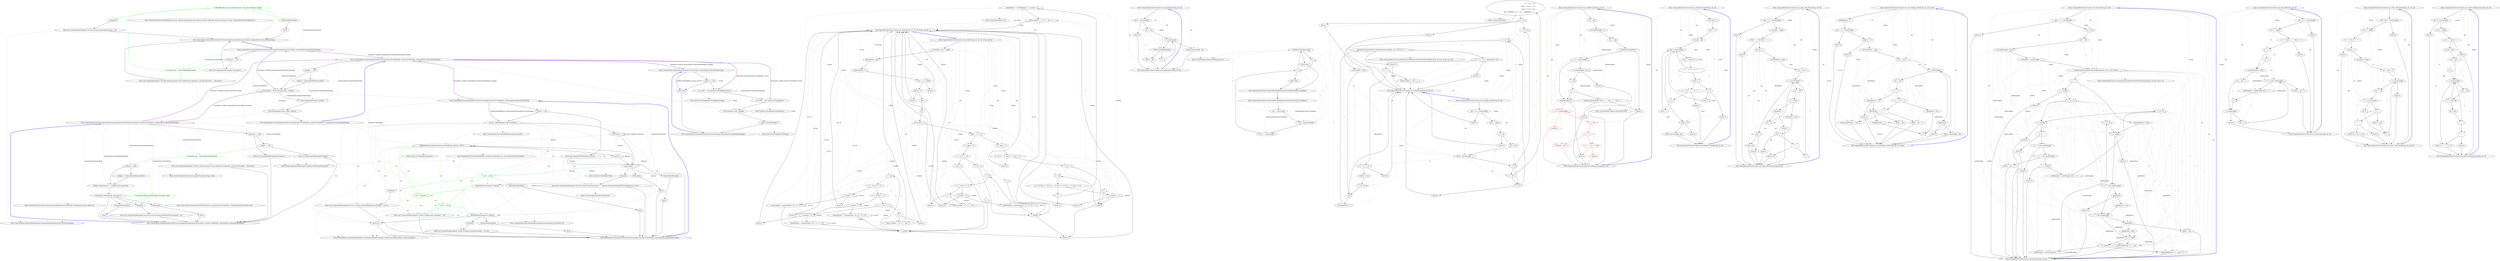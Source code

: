 digraph  {
m4_50 [cluster="CommonMark.Parser.BlockMethods.process_inlines(CommonMark.Syntax.Block, System.Collections.Generic.Dictionary<string, CommonMark.Syntax.Reference>)", file="CommonMarkConverter.cs", label="Entry CommonMark.Parser.BlockMethods.process_inlines(CommonMark.Syntax.Block, System.Collections.Generic.Dictionary<string, CommonMark.Syntax.Reference>)", span="287-287"];
m4_37 [cluster="CommonMark.Parser.BlockMethods.finalize(CommonMark.Syntax.Block, int)", file="CommonMarkConverter.cs", label="Entry CommonMark.Parser.BlockMethods.finalize(CommonMark.Syntax.Block, int)", span="156-156"];
m4_33 [cluster="System.IO.TextReader.ReadLine()", file="CommonMarkConverter.cs", label="Entry System.IO.TextReader.ReadLine()", span="0-0"];
m4_35 [cluster="CommonMark.CommonMarkException.CommonMarkException(string, CommonMark.Syntax.Block, System.Exception)", file="CommonMarkConverter.cs", label="Entry CommonMark.CommonMarkException.CommonMarkException(string, CommonMark.Syntax.Block, System.Exception)", span="31-31"];
m4_31 [cluster="CommonMark.Parser.BlockMethods.make_document()", file="CommonMarkConverter.cs", label="Entry CommonMark.Parser.BlockMethods.make_document()", span="33-33"];
m4_0 [cluster="CommonMark.CommonMarkConverter.ProcessStage1(System.IO.TextReader, CommonMark.CommonMarkSettings)", file="CommonMarkConverter.cs", label="Entry CommonMark.CommonMarkConverter.ProcessStage1(System.IO.TextReader, CommonMark.CommonMarkSettings)", span="35-35"];
m4_1 [cluster="CommonMark.CommonMarkConverter.ProcessStage1(System.IO.TextReader, CommonMark.CommonMarkSettings)", file="CommonMarkConverter.cs", label="source == null", span="37-37"];
m4_5 [cluster="CommonMark.CommonMarkConverter.ProcessStage1(System.IO.TextReader, CommonMark.CommonMarkSettings)", file="CommonMarkConverter.cs", label="source.Peek() != -1", span="45-45"];
m4_6 [cluster="CommonMark.CommonMarkConverter.ProcessStage1(System.IO.TextReader, CommonMark.CommonMarkSettings)", file="CommonMarkConverter.cs", label="BlockMethods.incorporate_line(source.ReadLine(), linenum, ref cur)", span="47-47"];
m4_2 [cluster="CommonMark.CommonMarkConverter.ProcessStage1(System.IO.TextReader, CommonMark.CommonMarkSettings)", file="CommonMarkConverter.cs", label="throw new ArgumentNullException(''source'');", span="38-38"];
m4_3 [cluster="CommonMark.CommonMarkConverter.ProcessStage1(System.IO.TextReader, CommonMark.CommonMarkSettings)", file="CommonMarkConverter.cs", label="var cur = BlockMethods.make_document()", span="40-40"];
m4_4 [cluster="CommonMark.CommonMarkConverter.ProcessStage1(System.IO.TextReader, CommonMark.CommonMarkSettings)", file="CommonMarkConverter.cs", label="int linenum = 1", span="42-42"];
m4_13 [cluster="CommonMark.CommonMarkConverter.ProcessStage1(System.IO.TextReader, CommonMark.CommonMarkSettings)", file="CommonMarkConverter.cs", label="throw new CommonMarkException(''An error occured while parsing line '' + linenum.ToString(CultureInfo.InvariantCulture), cur, ex);", span="61-61"];
m4_14 [cluster="CommonMark.CommonMarkConverter.ProcessStage1(System.IO.TextReader, CommonMark.CommonMarkSettings)", color=green, community=0, file="CommonMarkConverter.cs", label="1: cur != cur.top", span="68-68"];
m4_15 [cluster="CommonMark.CommonMarkConverter.ProcessStage1(System.IO.TextReader, CommonMark.CommonMarkSettings)", file="CommonMarkConverter.cs", label="BlockMethods.finalize(cur, linenum)", span="68-68"];
m4_16 [cluster="CommonMark.CommonMarkConverter.ProcessStage1(System.IO.TextReader, CommonMark.CommonMarkSettings)", color=green, community=0, file="CommonMarkConverter.cs", label="2: cur = cur.parent", span="71-71"];
m4_20 [cluster="CommonMark.CommonMarkConverter.ProcessStage1(System.IO.TextReader, CommonMark.CommonMarkSettings)", file="CommonMarkConverter.cs", label="throw new CommonMarkException(''An error occured while finalizing open containers.'', cur, ex);", span="78-78"];
m4_21 [cluster="CommonMark.CommonMarkConverter.ProcessStage1(System.IO.TextReader, CommonMark.CommonMarkSettings)", color=green, community=0, file="CommonMarkConverter.cs", label="2: cur != cur.top", span="83-83"];
m4_22 [cluster="CommonMark.CommonMarkConverter.ProcessStage1(System.IO.TextReader, CommonMark.CommonMarkSettings)", file="CommonMarkConverter.cs", label="throw new CommonMarkException(''Unable to finalize open containers.'', cur);", span="82-82"];
m4_23 [cluster="CommonMark.CommonMarkConverter.ProcessStage1(System.IO.TextReader, CommonMark.CommonMarkSettings)", file="CommonMarkConverter.cs", label="BlockMethods.finalize(cur, linenum)", span="86-86"];
m4_27 [cluster="CommonMark.CommonMarkConverter.ProcessStage1(System.IO.TextReader, CommonMark.CommonMarkSettings)", file="CommonMarkConverter.cs", label="throw new CommonMarkException(''Unable to finalize document element.'', cur, ex);", span="94-94"];
m4_28 [cluster="CommonMark.CommonMarkConverter.ProcessStage1(System.IO.TextReader, CommonMark.CommonMarkSettings)", file="CommonMarkConverter.cs", label="return cur;", span="97-97"];
m4_7 [cluster="CommonMark.CommonMarkConverter.ProcessStage1(System.IO.TextReader, CommonMark.CommonMarkSettings)", file="CommonMarkConverter.cs", label="linenum++", span="48-48"];
m4_8 [cluster="CommonMark.CommonMarkConverter.ProcessStage1(System.IO.TextReader, CommonMark.CommonMarkSettings)", file="CommonMarkConverter.cs", label=IOException, span="51-51"];
m4_10 [cluster="CommonMark.CommonMarkConverter.ProcessStage1(System.IO.TextReader, CommonMark.CommonMarkSettings)", file="CommonMarkConverter.cs", label=CommonMarkException, span="55-55"];
m4_12 [cluster="CommonMark.CommonMarkConverter.ProcessStage1(System.IO.TextReader, CommonMark.CommonMarkSettings)", file="CommonMarkConverter.cs", label=Exception, span="59-59"];
m4_9 [cluster="CommonMark.CommonMarkConverter.ProcessStage1(System.IO.TextReader, CommonMark.CommonMarkSettings)", file="CommonMarkConverter.cs", label="throw;", span="53-53"];
m4_11 [cluster="CommonMark.CommonMarkConverter.ProcessStage1(System.IO.TextReader, CommonMark.CommonMarkSettings)", file="CommonMarkConverter.cs", label="throw;", span="57-57"];
m4_17 [cluster="CommonMark.CommonMarkConverter.ProcessStage1(System.IO.TextReader, CommonMark.CommonMarkSettings)", file="CommonMarkConverter.cs", label=CommonMarkException, span="72-72"];
m4_19 [cluster="CommonMark.CommonMarkConverter.ProcessStage1(System.IO.TextReader, CommonMark.CommonMarkSettings)", file="CommonMarkConverter.cs", label=Exception, span="76-76"];
m4_18 [cluster="CommonMark.CommonMarkConverter.ProcessStage1(System.IO.TextReader, CommonMark.CommonMarkSettings)", file="CommonMarkConverter.cs", label="throw;", span="74-74"];
m4_24 [cluster="CommonMark.CommonMarkConverter.ProcessStage1(System.IO.TextReader, CommonMark.CommonMarkSettings)", file="CommonMarkConverter.cs", label=CommonMarkException, span="88-88"];
m4_26 [cluster="CommonMark.CommonMarkConverter.ProcessStage1(System.IO.TextReader, CommonMark.CommonMarkSettings)", file="CommonMarkConverter.cs", label=Exception, span="92-92"];
m4_25 [cluster="CommonMark.CommonMarkConverter.ProcessStage1(System.IO.TextReader, CommonMark.CommonMarkSettings)", file="CommonMarkConverter.cs", label="throw;", span="90-90"];
m4_29 [cluster="CommonMark.CommonMarkConverter.ProcessStage1(System.IO.TextReader, CommonMark.CommonMarkSettings)", file="CommonMarkConverter.cs", label="Exit CommonMark.CommonMarkConverter.ProcessStage1(System.IO.TextReader, CommonMark.CommonMarkSettings)", span="35-35"];
m4_88 [cluster="System.IO.StringReader.StringReader(string)", file="CommonMarkConverter.cs", label="Entry System.IO.StringReader.StringReader(string)", span="0-0"];
m4_51 [cluster="CommonMark.CommonMarkException.CommonMarkException(string, System.Exception)", file="CommonMarkConverter.cs", label="Entry CommonMark.CommonMarkException.CommonMarkException(string, System.Exception)", span="24-24"];
m4_89 [cluster="System.IO.StringWriter.StringWriter()", file="CommonMarkConverter.cs", label="Entry System.IO.StringWriter.StringWriter()", span="0-0"];
m4_73 [cluster="CommonMark.CommonMarkConverter.Convert(System.IO.TextReader, System.IO.TextWriter, CommonMark.CommonMarkSettings)", file="CommonMarkConverter.cs", label="Entry CommonMark.CommonMarkConverter.Convert(System.IO.TextReader, System.IO.TextWriter, CommonMark.CommonMarkSettings)", span="188-188"];
m4_74 [cluster="CommonMark.CommonMarkConverter.Convert(System.IO.TextReader, System.IO.TextWriter, CommonMark.CommonMarkSettings)", file="CommonMarkConverter.cs", label="settings == null", span="190-190"];
m4_76 [cluster="CommonMark.CommonMarkConverter.Convert(System.IO.TextReader, System.IO.TextWriter, CommonMark.CommonMarkSettings)", file="CommonMarkConverter.cs", label="var document = ProcessStage1(source, settings)", span="193-193"];
m4_77 [cluster="CommonMark.CommonMarkConverter.Convert(System.IO.TextReader, System.IO.TextWriter, CommonMark.CommonMarkSettings)", file="CommonMarkConverter.cs", label="ProcessStage2(document, settings)", span="194-194"];
m4_78 [cluster="CommonMark.CommonMarkConverter.Convert(System.IO.TextReader, System.IO.TextWriter, CommonMark.CommonMarkSettings)", file="CommonMarkConverter.cs", label="ProcessStage3(document, target, settings)", span="195-195"];
m4_75 [cluster="CommonMark.CommonMarkConverter.Convert(System.IO.TextReader, System.IO.TextWriter, CommonMark.CommonMarkSettings)", file="CommonMarkConverter.cs", label="settings = CommonMarkSettings.Default", span="191-191"];
m4_79 [cluster="CommonMark.CommonMarkConverter.Convert(System.IO.TextReader, System.IO.TextWriter, CommonMark.CommonMarkSettings)", file="CommonMarkConverter.cs", label="Exit CommonMark.CommonMarkConverter.Convert(System.IO.TextReader, System.IO.TextWriter, CommonMark.CommonMarkSettings)", span="188-188"];
m4_49 [cluster="System.ArgumentException.ArgumentException(string, string)", file="CommonMarkConverter.cs", label="Entry System.ArgumentException.ArgumentException(string, string)", span="0-0"];
m4_32 [cluster="System.IO.TextReader.Peek()", file="CommonMarkConverter.cs", label="Entry System.IO.TextReader.Peek()", span="0-0"];
m4_38 [cluster="CommonMark.CommonMarkConverter.ProcessStage2(CommonMark.Syntax.Block, CommonMark.CommonMarkSettings)", file="CommonMarkConverter.cs", label="Entry CommonMark.CommonMarkConverter.ProcessStage2(CommonMark.Syntax.Block, CommonMark.CommonMarkSettings)", span="108-108"];
m4_39 [cluster="CommonMark.CommonMarkConverter.ProcessStage2(CommonMark.Syntax.Block, CommonMark.CommonMarkSettings)", file="CommonMarkConverter.cs", label="document == null", span="110-110"];
m4_41 [cluster="CommonMark.CommonMarkConverter.ProcessStage2(CommonMark.Syntax.Block, CommonMark.CommonMarkSettings)", color=green, community=0, file="CommonMarkConverter.cs", label="2: document.tag != Syntax.BlockTag.document", span="115-115"];
m4_43 [cluster="CommonMark.CommonMarkConverter.ProcessStage2(CommonMark.Syntax.Block, CommonMark.CommonMarkSettings)", color=green, community=0, file="CommonMarkConverter.cs", label="0: BlockMethods.process_inlines(document, document.attributes.refmap)", span="120-120"];
m4_40 [cluster="CommonMark.CommonMarkConverter.ProcessStage2(CommonMark.Syntax.Block, CommonMark.CommonMarkSettings)", file="CommonMarkConverter.cs", label="throw new ArgumentNullException(''document'');", span="111-111"];
m4_42 [cluster="CommonMark.CommonMarkConverter.ProcessStage2(CommonMark.Syntax.Block, CommonMark.CommonMarkSettings)", file="CommonMarkConverter.cs", label="throw new ArgumentException(''The block element passed to this method must represent a top level document.'', ''document'');", span="114-114"];
m4_44 [cluster="CommonMark.CommonMarkConverter.ProcessStage2(CommonMark.Syntax.Block, CommonMark.CommonMarkSettings)", file="CommonMarkConverter.cs", label=CommonMarkException, span="120-120"];
m4_46 [cluster="CommonMark.CommonMarkConverter.ProcessStage2(CommonMark.Syntax.Block, CommonMark.CommonMarkSettings)", file="CommonMarkConverter.cs", label=Exception, span="124-124"];
m4_45 [cluster="CommonMark.CommonMarkConverter.ProcessStage2(CommonMark.Syntax.Block, CommonMark.CommonMarkSettings)", file="CommonMarkConverter.cs", label="throw;", span="122-122"];
m4_47 [cluster="CommonMark.CommonMarkConverter.ProcessStage2(CommonMark.Syntax.Block, CommonMark.CommonMarkSettings)", file="CommonMarkConverter.cs", label="throw new CommonMarkException(''An error occured during inline parsing.'', ex);", span="126-126"];
m4_48 [cluster="CommonMark.CommonMarkConverter.ProcessStage2(CommonMark.Syntax.Block, CommonMark.CommonMarkSettings)", file="CommonMarkConverter.cs", label="Exit CommonMark.CommonMarkConverter.ProcessStage2(CommonMark.Syntax.Block, CommonMark.CommonMarkSettings)", span="108-108"];
m4_52 [cluster="CommonMark.CommonMarkConverter.ProcessStage3(CommonMark.Syntax.Block, System.IO.TextWriter, CommonMark.CommonMarkSettings)", file="CommonMarkConverter.cs", label="Entry CommonMark.CommonMarkConverter.ProcessStage3(CommonMark.Syntax.Block, System.IO.TextWriter, CommonMark.CommonMarkSettings)", span="140-140"];
m4_53 [cluster="CommonMark.CommonMarkConverter.ProcessStage3(CommonMark.Syntax.Block, System.IO.TextWriter, CommonMark.CommonMarkSettings)", file="CommonMarkConverter.cs", label="document == null", span="142-142"];
m4_55 [cluster="CommonMark.CommonMarkConverter.ProcessStage3(CommonMark.Syntax.Block, System.IO.TextWriter, CommonMark.CommonMarkSettings)", file="CommonMarkConverter.cs", label="target == null", span="145-145"];
m4_57 [cluster="CommonMark.CommonMarkConverter.ProcessStage3(CommonMark.Syntax.Block, System.IO.TextWriter, CommonMark.CommonMarkSettings)", color=green, community=0, file="CommonMarkConverter.cs", label="2: document.tag != Syntax.BlockTag.document", span="150-150"];
m4_59 [cluster="CommonMark.CommonMarkConverter.ProcessStage3(CommonMark.Syntax.Block, System.IO.TextWriter, CommonMark.CommonMarkSettings)", file="CommonMarkConverter.cs", label="settings == null", span="151-151"];
m4_61 [cluster="CommonMark.CommonMarkConverter.ProcessStage3(CommonMark.Syntax.Block, System.IO.TextWriter, CommonMark.CommonMarkSettings)", file="CommonMarkConverter.cs", label="settings.OutputFormat == OutputFormat.SyntaxTree", span="156-156"];
m4_62 [cluster="CommonMark.CommonMarkConverter.ProcessStage3(CommonMark.Syntax.Block, System.IO.TextWriter, CommonMark.CommonMarkSettings)", file="CommonMarkConverter.cs", label="Printer.print_blocks(target, document, 0)", span="158-158"];
m4_63 [cluster="CommonMark.CommonMarkConverter.ProcessStage3(CommonMark.Syntax.Block, System.IO.TextWriter, CommonMark.CommonMarkSettings)", color=green, community=0, file="CommonMarkConverter.cs", label="0: HtmlPrinter.BlocksToHtml(target, document, false)", span="164-164"];
m4_54 [cluster="CommonMark.CommonMarkConverter.ProcessStage3(CommonMark.Syntax.Block, System.IO.TextWriter, CommonMark.CommonMarkSettings)", file="CommonMarkConverter.cs", label="throw new ArgumentNullException(''document'');", span="143-143"];
m4_56 [cluster="CommonMark.CommonMarkConverter.ProcessStage3(CommonMark.Syntax.Block, System.IO.TextWriter, CommonMark.CommonMarkSettings)", file="CommonMarkConverter.cs", label="throw new ArgumentNullException(''target'');", span="146-146"];
m4_58 [cluster="CommonMark.CommonMarkConverter.ProcessStage3(CommonMark.Syntax.Block, System.IO.TextWriter, CommonMark.CommonMarkSettings)", file="CommonMarkConverter.cs", label="throw new ArgumentException(''The block element passed to this method must represent a top level document.'', ''document'');", span="149-149"];
m4_60 [cluster="CommonMark.CommonMarkConverter.ProcessStage3(CommonMark.Syntax.Block, System.IO.TextWriter, CommonMark.CommonMarkSettings)", file="CommonMarkConverter.cs", label="settings = CommonMarkSettings.Default", span="152-152"];
m4_64 [cluster="CommonMark.CommonMarkConverter.ProcessStage3(CommonMark.Syntax.Block, System.IO.TextWriter, CommonMark.CommonMarkSettings)", file="CommonMarkConverter.cs", label=CommonMarkException, span="165-165"];
m4_66 [cluster="CommonMark.CommonMarkConverter.ProcessStage3(CommonMark.Syntax.Block, System.IO.TextWriter, CommonMark.CommonMarkSettings)", file="CommonMarkConverter.cs", label=IOException, span="169-169"];
m4_68 [cluster="CommonMark.CommonMarkConverter.ProcessStage3(CommonMark.Syntax.Block, System.IO.TextWriter, CommonMark.CommonMarkSettings)", file="CommonMarkConverter.cs", label=Exception, span="173-173"];
m4_65 [cluster="CommonMark.CommonMarkConverter.ProcessStage3(CommonMark.Syntax.Block, System.IO.TextWriter, CommonMark.CommonMarkSettings)", file="CommonMarkConverter.cs", label="throw;", span="167-167"];
m4_67 [cluster="CommonMark.CommonMarkConverter.ProcessStage3(CommonMark.Syntax.Block, System.IO.TextWriter, CommonMark.CommonMarkSettings)", file="CommonMarkConverter.cs", label="throw;", span="171-171"];
m4_69 [cluster="CommonMark.CommonMarkConverter.ProcessStage3(CommonMark.Syntax.Block, System.IO.TextWriter, CommonMark.CommonMarkSettings)", file="CommonMarkConverter.cs", label="throw new CommonMarkException(''An error occured during formatting of the document.'', ex);", span="175-175"];
m4_70 [cluster="CommonMark.CommonMarkConverter.ProcessStage3(CommonMark.Syntax.Block, System.IO.TextWriter, CommonMark.CommonMarkSettings)", file="CommonMarkConverter.cs", label="Exit CommonMark.CommonMarkConverter.ProcessStage3(CommonMark.Syntax.Block, System.IO.TextWriter, CommonMark.CommonMarkSettings)", span="140-140"];
m4_90 [cluster="System.IO.StringWriter.ToString()", file="CommonMarkConverter.cs", label="Entry System.IO.StringWriter.ToString()", span="0-0"];
m4_72 [cluster="CommonMark.Formatter.HtmlPrinter.blocks_to_html(System.IO.TextWriter, CommonMark.Syntax.Block, bool)", file="CommonMarkConverter.cs", label="Entry CommonMark.Formatter.HtmlPrinter.blocks_to_html(System.IO.TextWriter, CommonMark.Syntax.Block, bool)", span="75-75"];
m4_34 [cluster="CommonMark.Parser.BlockMethods.incorporate_line(string, int, ref CommonMark.Syntax.Block)", file="CommonMarkConverter.cs", label="Entry CommonMark.Parser.BlockMethods.incorporate_line(string, int, ref CommonMark.Syntax.Block)", span="401-401"];
m4_71 [cluster="CommonMark.Formatter.Printer.print_blocks(System.IO.TextWriter, CommonMark.Syntax.Block, int)", file="CommonMarkConverter.cs", label="Entry CommonMark.Formatter.Printer.print_blocks(System.IO.TextWriter, CommonMark.Syntax.Block, int)", span="42-42"];
m4_36 [cluster="int.ToString(System.IFormatProvider)", file="CommonMarkConverter.cs", label="Entry int.ToString(System.IFormatProvider)", span="0-0"];
m4_30 [cluster="System.ArgumentNullException.ArgumentNullException(string)", file="CommonMarkConverter.cs", label="Entry System.ArgumentNullException.ArgumentNullException(string)", span="0-0"];
m4_80 [cluster="CommonMark.CommonMarkConverter.Convert(string, CommonMark.CommonMarkSettings)", file="CommonMarkConverter.cs", label="Entry CommonMark.CommonMarkConverter.Convert(string, CommonMark.CommonMarkSettings)", span="205-205"];
m4_81 [cluster="CommonMark.CommonMarkConverter.Convert(string, CommonMark.CommonMarkSettings)", file="CommonMarkConverter.cs", label="source == null", span="207-207"];
m4_83 [cluster="CommonMark.CommonMarkConverter.Convert(string, CommonMark.CommonMarkSettings)", file="CommonMarkConverter.cs", label="var reader = new System.IO.StringReader(source)", span="210-210"];
m4_85 [cluster="CommonMark.CommonMarkConverter.Convert(string, CommonMark.CommonMarkSettings)", file="CommonMarkConverter.cs", label="Convert(reader, writer, settings)", span="213-213"];
m4_82 [cluster="CommonMark.CommonMarkConverter.Convert(string, CommonMark.CommonMarkSettings)", file="CommonMarkConverter.cs", label="return null;", span="208-208"];
m4_84 [cluster="CommonMark.CommonMarkConverter.Convert(string, CommonMark.CommonMarkSettings)", file="CommonMarkConverter.cs", label="var writer = new System.IO.StringWriter()", span="211-211"];
m4_86 [cluster="CommonMark.CommonMarkConverter.Convert(string, CommonMark.CommonMarkSettings)", file="CommonMarkConverter.cs", label="return writer.ToString();", span="215-215"];
m4_87 [cluster="CommonMark.CommonMarkConverter.Convert(string, CommonMark.CommonMarkSettings)", file="CommonMarkConverter.cs", label="Exit CommonMark.CommonMarkConverter.Convert(string, CommonMark.CommonMarkSettings)", span="205-205"];
m5_299 [cluster="string.Substring(int, int)", file="CommonMarkException.cs", label="Entry string.Substring(int, int)", span="0-0"];
m5_119 [cluster="CommonMark.Parser.Scanner.scan_spacechars(string, int, int)", file="CommonMarkException.cs", label="Entry CommonMark.Parser.Scanner.scan_spacechars(string, int, int)", span="218-218"];
m5_120 [cluster="CommonMark.Parser.Scanner.scan_spacechars(string, int, int)", file="CommonMarkException.cs", label="pos >= sourceLength", span="224-224"];
m5_122 [cluster="CommonMark.Parser.Scanner.scan_spacechars(string, int, int)", file="CommonMarkException.cs", label="var i = pos", span="227-227"];
m5_123 [cluster="CommonMark.Parser.Scanner.scan_spacechars(string, int, int)", file="CommonMarkException.cs", label="i < sourceLength", span="227-227"];
m5_124 [cluster="CommonMark.Parser.Scanner.scan_spacechars(string, int, int)", file="CommonMarkException.cs", label="!Utilities.IsWhitespace(s[i])", span="229-229"];
m5_125 [cluster="CommonMark.Parser.Scanner.scan_spacechars(string, int, int)", file="CommonMarkException.cs", label="return i - pos;", span="230-230"];
m5_127 [cluster="CommonMark.Parser.Scanner.scan_spacechars(string, int, int)", file="CommonMarkException.cs", label="return sourceLength - pos;", span="233-233"];
m5_121 [cluster="CommonMark.Parser.Scanner.scan_spacechars(string, int, int)", file="CommonMarkException.cs", label="return 0;", span="225-225"];
m5_126 [cluster="CommonMark.Parser.Scanner.scan_spacechars(string, int, int)", file="CommonMarkException.cs", label="i++", span="227-227"];
m5_128 [cluster="CommonMark.Parser.Scanner.scan_spacechars(string, int, int)", file="CommonMarkException.cs", label="Exit CommonMark.Parser.Scanner.scan_spacechars(string, int, int)", span="218-218"];
m5_56 [cluster="string.IndexOf(char)", file="CommonMarkException.cs", label="Entry string.IndexOf(char)", span="0-0"];
m5_239 [cluster="CommonMark.Parser.Scanner.scan_entity(string, int, int, out string, out int)", file="CommonMarkException.cs", label="Entry CommonMark.Parser.Scanner.scan_entity(string, int, int, out string, out int)", span="459-459"];
m5_240 [cluster="CommonMark.Parser.Scanner.scan_entity(string, int, int, out string, out int)", file="CommonMarkException.cs", label="var lastPos = pos + length", span="467-467"];
m5_243 [cluster="CommonMark.Parser.Scanner.scan_entity(string, int, int, out string, out int)", file="CommonMarkException.cs", label="pos + 3 >= lastPos", span="472-472"];
m5_245 [cluster="CommonMark.Parser.Scanner.scan_entity(string, int, int, out string, out int)", file="CommonMarkException.cs", label="s[pos] != '&'", span="475-475"];
m5_250 [cluster="CommonMark.Parser.Scanner.scan_entity(string, int, int, out string, out int)", file="CommonMarkException.cs", label="s[pos + 1] == '#'", span="481-481"];
m5_251 [cluster="CommonMark.Parser.Scanner.scan_entity(string, int, int, out string, out int)", file="CommonMarkException.cs", label="c = s[pos + 2]", span="483-483"];
m5_253 [cluster="CommonMark.Parser.Scanner.scan_entity(string, int, int, out string, out int)", file="CommonMarkException.cs", label="i = pos + 3", span="487-487"];
m5_255 [cluster="CommonMark.Parser.Scanner.scan_entity(string, int, int, out string, out int)", file="CommonMarkException.cs", label="c = s[i]", span="489-489"];
m5_269 [cluster="CommonMark.Parser.Scanner.scan_entity(string, int, int, out string, out int)", file="CommonMarkException.cs", label="return counter == 0 ? 0 : i - pos + 1;", span="510-510"];
m5_272 [cluster="CommonMark.Parser.Scanner.scan_entity(string, int, int, out string, out int)", file="CommonMarkException.cs", label="i = pos + 2", span="518-518"];
m5_274 [cluster="CommonMark.Parser.Scanner.scan_entity(string, int, int, out string, out int)", file="CommonMarkException.cs", label="c = s[i]", span="520-520"];
m5_280 [cluster="CommonMark.Parser.Scanner.scan_entity(string, int, int, out string, out int)", file="CommonMarkException.cs", label="return counter == 0 ? 0 : i - pos + 1;", span="529-529"];
m5_283 [cluster="CommonMark.Parser.Scanner.scan_entity(string, int, int, out string, out int)", file="CommonMarkException.cs", label="c = s[pos + 1]", span="538-538"];
m5_286 [cluster="CommonMark.Parser.Scanner.scan_entity(string, int, int, out string, out int)", file="CommonMarkException.cs", label="i = pos + 2", span="542-542"];
m5_288 [cluster="CommonMark.Parser.Scanner.scan_entity(string, int, int, out string, out int)", file="CommonMarkException.cs", label="c = s[i]", span="544-544"];
m5_293 [cluster="CommonMark.Parser.Scanner.scan_entity(string, int, int, out string, out int)", file="CommonMarkException.cs", label="namedEntity = s.Substring(pos + 1, counter + 1)", span="555-555"];
m5_294 [cluster="CommonMark.Parser.Scanner.scan_entity(string, int, int, out string, out int)", file="CommonMarkException.cs", label="return counter == 0 ? 0 : i - pos + 1;", span="556-556"];
m5_241 [cluster="CommonMark.Parser.Scanner.scan_entity(string, int, int, out string, out int)", file="CommonMarkException.cs", label="namedEntity = null", span="469-469"];
m5_254 [cluster="CommonMark.Parser.Scanner.scan_entity(string, int, int, out string, out int)", file="CommonMarkException.cs", label="i < lastPos", span="487-487"];
m5_273 [cluster="CommonMark.Parser.Scanner.scan_entity(string, int, int, out string, out int)", file="CommonMarkException.cs", label="i < lastPos", span="518-518"];
m5_287 [cluster="CommonMark.Parser.Scanner.scan_entity(string, int, int, out string, out int)", file="CommonMarkException.cs", label="i < lastPos", span="542-542"];
m5_242 [cluster="CommonMark.Parser.Scanner.scan_entity(string, int, int, out string, out int)", file="CommonMarkException.cs", label="numericEntity = 0", span="470-470"];
m5_259 [cluster="CommonMark.Parser.Scanner.scan_entity(string, int, int, out string, out int)", file="CommonMarkException.cs", label="numericEntity = numericEntity * 16 + (c - '0')", span="493-493"];
m5_263 [cluster="CommonMark.Parser.Scanner.scan_entity(string, int, int, out string, out int)", file="CommonMarkException.cs", label="numericEntity = numericEntity * 16 + (c - 'A' + 10)", span="499-499"];
m5_267 [cluster="CommonMark.Parser.Scanner.scan_entity(string, int, int, out string, out int)", file="CommonMarkException.cs", label="numericEntity = numericEntity * 16 + (c - 'a' + 10)", span="505-505"];
m5_278 [cluster="CommonMark.Parser.Scanner.scan_entity(string, int, int, out string, out int)", file="CommonMarkException.cs", label="numericEntity = numericEntity * 10 + (c - '0')", span="524-524"];
m5_244 [cluster="CommonMark.Parser.Scanner.scan_entity(string, int, int, out string, out int)", file="CommonMarkException.cs", label="return 0;", span="473-473"];
m5_246 [cluster="CommonMark.Parser.Scanner.scan_entity(string, int, int, out string, out int)", file="CommonMarkException.cs", label="return 0;", span="476-476"];
m5_247 [cluster="CommonMark.Parser.Scanner.scan_entity(string, int, int, out string, out int)", file="CommonMarkException.cs", label="char c", span="478-478"];
m5_248 [cluster="CommonMark.Parser.Scanner.scan_entity(string, int, int, out string, out int)", file="CommonMarkException.cs", label="int i", span="479-479"];
m5_249 [cluster="CommonMark.Parser.Scanner.scan_entity(string, int, int, out string, out int)", file="CommonMarkException.cs", label="int counter = 0", span="480-480"];
m5_257 [cluster="CommonMark.Parser.Scanner.scan_entity(string, int, int, out string, out int)", file="CommonMarkException.cs", label="++counter == 9", span="492-492"];
m5_261 [cluster="CommonMark.Parser.Scanner.scan_entity(string, int, int, out string, out int)", file="CommonMarkException.cs", label="++counter == 9", span="498-498"];
m5_265 [cluster="CommonMark.Parser.Scanner.scan_entity(string, int, int, out string, out int)", file="CommonMarkException.cs", label="++counter == 9", span="504-504"];
m5_276 [cluster="CommonMark.Parser.Scanner.scan_entity(string, int, int, out string, out int)", file="CommonMarkException.cs", label="++counter == 9", span="523-523"];
m5_290 [cluster="CommonMark.Parser.Scanner.scan_entity(string, int, int, out string, out int)", file="CommonMarkException.cs", label="++counter == 32", span="547-547"];
m5_252 [cluster="CommonMark.Parser.Scanner.scan_entity(string, int, int, out string, out int)", file="CommonMarkException.cs", label="c == 'x' || c == 'X'", span="484-484"];
m5_271 [cluster="CommonMark.Parser.Scanner.scan_entity(string, int, int, out string, out int)", file="CommonMarkException.cs", label="i++", span="487-487"];
m5_297 [cluster="CommonMark.Parser.Scanner.scan_entity(string, int, int, out string, out int)", file="CommonMarkException.cs", label="return 0;", span="563-563"];
m5_256 [cluster="CommonMark.Parser.Scanner.scan_entity(string, int, int, out string, out int)", file="CommonMarkException.cs", label="c >= '0' && c <= '9'", span="490-490"];
m5_260 [cluster="CommonMark.Parser.Scanner.scan_entity(string, int, int, out string, out int)", file="CommonMarkException.cs", label="c >= 'A' && c <= 'F'", span="496-496"];
m5_264 [cluster="CommonMark.Parser.Scanner.scan_entity(string, int, int, out string, out int)", file="CommonMarkException.cs", label="c >= 'a' && c <= 'f'", span="502-502"];
m5_268 [cluster="CommonMark.Parser.Scanner.scan_entity(string, int, int, out string, out int)", file="CommonMarkException.cs", label="c == ';'", span="509-509"];
m5_258 [cluster="CommonMark.Parser.Scanner.scan_entity(string, int, int, out string, out int)", file="CommonMarkException.cs", label="return 0;", span="492-492"];
m5_262 [cluster="CommonMark.Parser.Scanner.scan_entity(string, int, int, out string, out int)", file="CommonMarkException.cs", label="return 0;", span="498-498"];
m5_266 [cluster="CommonMark.Parser.Scanner.scan_entity(string, int, int, out string, out int)", file="CommonMarkException.cs", label="return 0;", span="504-504"];
m5_270 [cluster="CommonMark.Parser.Scanner.scan_entity(string, int, int, out string, out int)", file="CommonMarkException.cs", label="return 0;", span="512-512"];
m5_282 [cluster="CommonMark.Parser.Scanner.scan_entity(string, int, int, out string, out int)", file="CommonMarkException.cs", label="i++", span="518-518"];
m5_275 [cluster="CommonMark.Parser.Scanner.scan_entity(string, int, int, out string, out int)", file="CommonMarkException.cs", label="c >= '0' && c <= '9'", span="521-521"];
m5_279 [cluster="CommonMark.Parser.Scanner.scan_entity(string, int, int, out string, out int)", file="CommonMarkException.cs", label="c == ';'", span="528-528"];
m5_277 [cluster="CommonMark.Parser.Scanner.scan_entity(string, int, int, out string, out int)", file="CommonMarkException.cs", label="return 0;", span="523-523"];
m5_281 [cluster="CommonMark.Parser.Scanner.scan_entity(string, int, int, out string, out int)", file="CommonMarkException.cs", label="return 0;", span="531-531"];
m5_284 [cluster="CommonMark.Parser.Scanner.scan_entity(string, int, int, out string, out int)", file="CommonMarkException.cs", label="(c < 'A' || c > 'Z') && (c < 'a' && c > 'z')", span="539-539"];
m5_285 [cluster="CommonMark.Parser.Scanner.scan_entity(string, int, int, out string, out int)", file="CommonMarkException.cs", label="return 0;", span="540-540"];
m5_296 [cluster="CommonMark.Parser.Scanner.scan_entity(string, int, int, out string, out int)", file="CommonMarkException.cs", label="i++", span="542-542"];
m5_289 [cluster="CommonMark.Parser.Scanner.scan_entity(string, int, int, out string, out int)", file="CommonMarkException.cs", label="(c >= '0' && c <= '9') || (c >= 'A' && c <= 'Z') || (c >= 'a' && c <= 'z')", span="545-545"];
m5_292 [cluster="CommonMark.Parser.Scanner.scan_entity(string, int, int, out string, out int)", file="CommonMarkException.cs", label="c == ';'", span="553-553"];
m5_291 [cluster="CommonMark.Parser.Scanner.scan_entity(string, int, int, out string, out int)", file="CommonMarkException.cs", label="return 0;", span="548-548"];
m5_295 [cluster="CommonMark.Parser.Scanner.scan_entity(string, int, int, out string, out int)", file="CommonMarkException.cs", label="return 0;", span="559-559"];
m5_298 [cluster="CommonMark.Parser.Scanner.scan_entity(string, int, int, out string, out int)", file="CommonMarkException.cs", label="Exit CommonMark.Parser.Scanner.scan_entity(string, int, int, out string, out int)", span="459-459"];
m5_0 [cluster="CommonMark.Parser.Scanner.scan_autolink_uri(string, int, int)", file="CommonMarkException.cs", label="Entry CommonMark.Parser.Scanner.scan_autolink_uri(string, int, int)", span="12-12"];
m5_1 [cluster="CommonMark.Parser.Scanner.scan_autolink_uri(string, int, int)", file="CommonMarkException.cs", label="var i = pos", span="16-16"];
m5_3 [cluster="CommonMark.Parser.Scanner.scan_autolink_uri(string, int, int)", file="CommonMarkException.cs", label="var c = s[i]", span="18-18"];
m5_6 [cluster="CommonMark.Parser.Scanner.scan_autolink_uri(string, int, int)", file="CommonMarkException.cs", label="++i < sourceLength", span="21-21"];
m5_9 [cluster="CommonMark.Parser.Scanner.scan_autolink_uri(string, int, int)", file="CommonMarkException.cs", label="c = s[i]", span="26-26"];
m5_15 [cluster="CommonMark.Parser.Scanner.scan_autolink_uri(string, int, int)", color=red, community=0, file="CommonMarkException.cs", label="1: ++i < sourceLength", span="36-36"];
m5_16 [cluster="CommonMark.Parser.Scanner.scan_autolink_uri(string, int, int)", color=red, community=0, file="CommonMarkException.cs", label="2: c = s[i]", span="38-38"];
m5_18 [cluster="CommonMark.Parser.Scanner.scan_autolink_uri(string, int, int)", color=red, community=0, file="CommonMarkException.cs", label="3: return i - pos + 1;", span="40-40"];
m5_2 [cluster="CommonMark.Parser.Scanner.scan_autolink_uri(string, int, int)", file="CommonMarkException.cs", label="var schemeLength = 0", span="17-17"];
m5_7 [cluster="CommonMark.Parser.Scanner.scan_autolink_uri(string, int, int)", file="CommonMarkException.cs", label="++schemeLength > 32", span="23-23"];
m5_13 [cluster="CommonMark.Parser.Scanner.scan_autolink_uri(string, int, int)", file="CommonMarkException.cs", label="schemeLength < 2", span="33-33"];
m5_4 [cluster="CommonMark.Parser.Scanner.scan_autolink_uri(string, int, int)", file="CommonMarkException.cs", label="!Utilities.IsAsciiLetter(c)", span="19-19"];
m5_5 [cluster="CommonMark.Parser.Scanner.scan_autolink_uri(string, int, int)", file="CommonMarkException.cs", label="return 0;", span="19-19"];
m5_8 [cluster="CommonMark.Parser.Scanner.scan_autolink_uri(string, int, int)", file="CommonMarkException.cs", label="return 0;", span="24-24"];
m5_10 [cluster="CommonMark.Parser.Scanner.scan_autolink_uri(string, int, int)", file="CommonMarkException.cs", label="c == ':'", span="27-27"];
m5_11 [cluster="CommonMark.Parser.Scanner.scan_autolink_uri(string, int, int)", file="CommonMarkException.cs", label="!Utilities.IsAsciiLetter(c) && c != '+' && c != '.' && c != '-'", span="29-29"];
m5_12 [cluster="CommonMark.Parser.Scanner.scan_autolink_uri(string, int, int)", file="CommonMarkException.cs", label="return 0;", span="30-30"];
m5_14 [cluster="CommonMark.Parser.Scanner.scan_autolink_uri(string, int, int)", file="CommonMarkException.cs", label="return 0;", span="34-34"];
m5_21 [cluster="CommonMark.Parser.Scanner.scan_autolink_uri(string, int, int)", color=red, community=0, file="CommonMarkException.cs", label="1: return 0;", span="46-46"];
m5_17 [cluster="CommonMark.Parser.Scanner.scan_autolink_uri(string, int, int)", color=red, community=0, file="CommonMarkException.cs", label="1: c == '>'", span="39-39"];
m5_19 [cluster="CommonMark.Parser.Scanner.scan_autolink_uri(string, int, int)", color=red, community=0, file="CommonMarkException.cs", label="1: c == '<' || c <= 0x20", span="42-42"];
m5_20 [cluster="CommonMark.Parser.Scanner.scan_autolink_uri(string, int, int)", color=red, community=0, file="CommonMarkException.cs", label="1: return 0;", span="43-43"];
m5_22 [cluster="CommonMark.Parser.Scanner.scan_autolink_uri(string, int, int)", file="CommonMarkException.cs", label="Exit CommonMark.Parser.Scanner.scan_autolink_uri(string, int, int)", span="12-12"];
m5_57 [cluster="CommonMark.Parser.ScannerCharacterMatcher.MatchAsciiLetterOrDigit(string, ref char, ref int, int, char)", file="CommonMarkException.cs", label="Entry CommonMark.Parser.ScannerCharacterMatcher.MatchAsciiLetterOrDigit(string, ref char, ref int, int, char)", span="95-95"];
m5_174 [cluster="CommonMark.Parser.Scanner.scan_thematic_break(string, int, int)", file="CommonMarkException.cs", label="Entry CommonMark.Parser.Scanner.scan_thematic_break(string, int, int)", span="333-333"];
m5_175 [cluster="CommonMark.Parser.Scanner.scan_thematic_break(string, int, int)", file="CommonMarkException.cs", label="var count = 0", span="339-339"];
m5_177 [cluster="CommonMark.Parser.Scanner.scan_thematic_break(string, int, int)", file="CommonMarkException.cs", label="var ipos = pos", span="341-341"];
m5_178 [cluster="CommonMark.Parser.Scanner.scan_thematic_break(string, int, int)", file="CommonMarkException.cs", label="ipos < sourceLength", span="342-342"];
m5_179 [cluster="CommonMark.Parser.Scanner.scan_thematic_break(string, int, int)", file="CommonMarkException.cs", label="var c = s[ipos++]", span="344-344"];
m5_191 [cluster="CommonMark.Parser.Scanner.scan_thematic_break(string, int, int)", file="CommonMarkException.cs", label="return sourceLength - pos;", span="366-366"];
m5_176 [cluster="CommonMark.Parser.Scanner.scan_thematic_break(string, int, int)", file="CommonMarkException.cs", label="var x = '\0'", span="340-340"];
m5_181 [cluster="CommonMark.Parser.Scanner.scan_thematic_break(string, int, int)", file="CommonMarkException.cs", label="count == 0", span="348-348"];
m5_187 [cluster="CommonMark.Parser.Scanner.scan_thematic_break(string, int, int)", file="CommonMarkException.cs", label="count++", span="358-358"];
m5_189 [cluster="CommonMark.Parser.Scanner.scan_thematic_break(string, int, int)", file="CommonMarkException.cs", label="count < 3", span="363-363"];
m5_186 [cluster="CommonMark.Parser.Scanner.scan_thematic_break(string, int, int)", file="CommonMarkException.cs", label="c == x", span="357-357"];
m5_180 [cluster="CommonMark.Parser.Scanner.scan_thematic_break(string, int, int)", file="CommonMarkException.cs", label="c == ' ' || c == '\t' || c == '\n'", span="346-346"];
m5_182 [cluster="CommonMark.Parser.Scanner.scan_thematic_break(string, int, int)", file="CommonMarkException.cs", label="c == '*' || c == '_' || c == '-'", span="350-350"];
m5_183 [cluster="CommonMark.Parser.Scanner.scan_thematic_break(string, int, int)", file="CommonMarkException.cs", label="x = c", span="351-351"];
m5_184 [cluster="CommonMark.Parser.Scanner.scan_thematic_break(string, int, int)", file="CommonMarkException.cs", label="return 0;", span="353-353"];
m5_185 [cluster="CommonMark.Parser.Scanner.scan_thematic_break(string, int, int)", file="CommonMarkException.cs", label="count = 1", span="355-355"];
m5_188 [cluster="CommonMark.Parser.Scanner.scan_thematic_break(string, int, int)", file="CommonMarkException.cs", label="return 0;", span="360-360"];
m5_190 [cluster="CommonMark.Parser.Scanner.scan_thematic_break(string, int, int)", file="CommonMarkException.cs", label="return 0;", span="364-364"];
m5_192 [cluster="CommonMark.Parser.Scanner.scan_thematic_break(string, int, int)", file="CommonMarkException.cs", label="Exit CommonMark.Parser.Scanner.scan_thematic_break(string, int, int)", span="333-333"];
m5_193 [cluster="CommonMark.Parser.Scanner.scan_open_code_fence(string, int, int)", file="CommonMarkException.cs", label="Entry CommonMark.Parser.Scanner.scan_open_code_fence(string, int, int)", span="372-372"];
m5_194 [cluster="CommonMark.Parser.Scanner.scan_open_code_fence(string, int, int)", file="CommonMarkException.cs", label="pos + 3 >= sourceLength", span="380-380"];
m5_196 [cluster="CommonMark.Parser.Scanner.scan_open_code_fence(string, int, int)", file="CommonMarkException.cs", label="var fchar = s[pos]", span="383-383"];
m5_201 [cluster="CommonMark.Parser.Scanner.scan_open_code_fence(string, int, int)", file="CommonMarkException.cs", label="var i = pos + 1", span="389-389"];
m5_202 [cluster="CommonMark.Parser.Scanner.scan_open_code_fence(string, int, int)", file="CommonMarkException.cs", label="i < sourceLength", span="389-389"];
m5_203 [cluster="CommonMark.Parser.Scanner.scan_open_code_fence(string, int, int)", file="CommonMarkException.cs", label="var c = s[i]", span="391-391"];
m5_195 [cluster="CommonMark.Parser.Scanner.scan_open_code_fence(string, int, int)", file="CommonMarkException.cs", label="return 0;", span="381-381"];
m5_197 [cluster="CommonMark.Parser.Scanner.scan_open_code_fence(string, int, int)", file="CommonMarkException.cs", label="fchar != '`' && fchar != '~'", span="384-384"];
m5_204 [cluster="CommonMark.Parser.Scanner.scan_open_code_fence(string, int, int)", file="CommonMarkException.cs", label="c == fchar", span="393-393"];
m5_198 [cluster="CommonMark.Parser.Scanner.scan_open_code_fence(string, int, int)", file="CommonMarkException.cs", label="return 0;", span="385-385"];
m5_199 [cluster="CommonMark.Parser.Scanner.scan_open_code_fence(string, int, int)", file="CommonMarkException.cs", label="var cnt = 1", span="387-387"];
m5_200 [cluster="CommonMark.Parser.Scanner.scan_open_code_fence(string, int, int)", file="CommonMarkException.cs", label="var fenceDone = false", span="388-388"];
m5_207 [cluster="CommonMark.Parser.Scanner.scan_open_code_fence(string, int, int)", file="CommonMarkException.cs", label="cnt++", span="398-398"];
m5_209 [cluster="CommonMark.Parser.Scanner.scan_open_code_fence(string, int, int)", file="CommonMarkException.cs", label="cnt < 3", span="403-403"];
m5_212 [cluster="CommonMark.Parser.Scanner.scan_open_code_fence(string, int, int)", file="CommonMarkException.cs", label="return cnt;", span="407-407"];
m5_214 [cluster="CommonMark.Parser.Scanner.scan_open_code_fence(string, int, int)", file="CommonMarkException.cs", label="cnt < 3", span="410-410"];
m5_216 [cluster="CommonMark.Parser.Scanner.scan_open_code_fence(string, int, int)", file="CommonMarkException.cs", label="return cnt;", span="413-413"];
m5_205 [cluster="CommonMark.Parser.Scanner.scan_open_code_fence(string, int, int)", file="CommonMarkException.cs", label=fenceDone, span="395-395"];
m5_213 [cluster="CommonMark.Parser.Scanner.scan_open_code_fence(string, int, int)", file="CommonMarkException.cs", label="i++", span="389-389"];
m5_211 [cluster="CommonMark.Parser.Scanner.scan_open_code_fence(string, int, int)", file="CommonMarkException.cs", label="c == '\n'", span="406-406"];
m5_208 [cluster="CommonMark.Parser.Scanner.scan_open_code_fence(string, int, int)", file="CommonMarkException.cs", label="fenceDone = true", span="402-402"];
m5_206 [cluster="CommonMark.Parser.Scanner.scan_open_code_fence(string, int, int)", file="CommonMarkException.cs", label="return 0;", span="396-396"];
m5_210 [cluster="CommonMark.Parser.Scanner.scan_open_code_fence(string, int, int)", file="CommonMarkException.cs", label="return 0;", span="404-404"];
m5_215 [cluster="CommonMark.Parser.Scanner.scan_open_code_fence(string, int, int)", file="CommonMarkException.cs", label="return 0;", span="411-411"];
m5_217 [cluster="CommonMark.Parser.Scanner.scan_open_code_fence(string, int, int)", file="CommonMarkException.cs", label="Exit CommonMark.Parser.Scanner.scan_open_code_fence(string, int, int)", span="372-372"];
m5_130 [cluster="CommonMark.Parser.Scanner.scan_atx_heading_start(string, int, int, out int)", file="CommonMarkException.cs", label="Entry CommonMark.Parser.Scanner.scan_atx_heading_start(string, int, int, out int)", span="239-239"];
m5_131 [cluster="CommonMark.Parser.Scanner.scan_atx_heading_start(string, int, int, out int)", file="CommonMarkException.cs", label="headingLevel = 1", span="246-246"];
m5_132 [cluster="CommonMark.Parser.Scanner.scan_atx_heading_start(string, int, int, out int)", file="CommonMarkException.cs", label="pos + 1 >= sourceLength", span="247-247"];
m5_134 [cluster="CommonMark.Parser.Scanner.scan_atx_heading_start(string, int, int, out int)", file="CommonMarkException.cs", label="s[pos] != '#'", span="250-250"];
m5_137 [cluster="CommonMark.Parser.Scanner.scan_atx_heading_start(string, int, int, out int)", file="CommonMarkException.cs", label="var i = pos + 1", span="254-254"];
m5_138 [cluster="CommonMark.Parser.Scanner.scan_atx_heading_start(string, int, int, out int)", file="CommonMarkException.cs", label="i < sourceLength", span="254-254"];
m5_139 [cluster="CommonMark.Parser.Scanner.scan_atx_heading_start(string, int, int, out int)", file="CommonMarkException.cs", label="var c = s[i]", span="256-256"];
m5_144 [cluster="CommonMark.Parser.Scanner.scan_atx_heading_start(string, int, int, out int)", file="CommonMarkException.cs", label="return i - pos;", span="264-264"];
m5_149 [cluster="CommonMark.Parser.Scanner.scan_atx_heading_start(string, int, int, out int)", file="CommonMarkException.cs", label="return i - pos + 1;", span="274-274"];
m5_150 [cluster="CommonMark.Parser.Scanner.scan_atx_heading_start(string, int, int, out int)", file="CommonMarkException.cs", label="return spaceExists ? i - pos : 0;", span="278-278"];
m5_153 [cluster="CommonMark.Parser.Scanner.scan_atx_heading_start(string, int, int, out int)", file="CommonMarkException.cs", label="return sourceLength - pos;", span="283-283"];
m5_141 [cluster="CommonMark.Parser.Scanner.scan_atx_heading_start(string, int, int, out int)", file="CommonMarkException.cs", label="headingLevel == 6", span="260-260"];
m5_145 [cluster="CommonMark.Parser.Scanner.scan_atx_heading_start(string, int, int, out int)", file="CommonMarkException.cs", label="headingLevel++", span="266-266"];
m5_133 [cluster="CommonMark.Parser.Scanner.scan_atx_heading_start(string, int, int, out int)", file="CommonMarkException.cs", label="return 0;", span="248-248"];
m5_135 [cluster="CommonMark.Parser.Scanner.scan_atx_heading_start(string, int, int, out int)", file="CommonMarkException.cs", label="return 0;", span="251-251"];
m5_136 [cluster="CommonMark.Parser.Scanner.scan_atx_heading_start(string, int, int, out int)", file="CommonMarkException.cs", label="var spaceExists = false", span="253-253"];
m5_143 [cluster="CommonMark.Parser.Scanner.scan_atx_heading_start(string, int, int, out int)", file="CommonMarkException.cs", label=spaceExists, span="263-263"];
m5_152 [cluster="CommonMark.Parser.Scanner.scan_atx_heading_start(string, int, int, out int)", file="CommonMarkException.cs", label=spaceExists, span="282-282"];
m5_151 [cluster="CommonMark.Parser.Scanner.scan_atx_heading_start(string, int, int, out int)", file="CommonMarkException.cs", label="i++", span="254-254"];
m5_140 [cluster="CommonMark.Parser.Scanner.scan_atx_heading_start(string, int, int, out int)", file="CommonMarkException.cs", label="c == '#'", span="258-258"];
m5_146 [cluster="CommonMark.Parser.Scanner.scan_atx_heading_start(string, int, int, out int)", file="CommonMarkException.cs", label="c == ' ' || c == '\t'", span="268-268"];
m5_148 [cluster="CommonMark.Parser.Scanner.scan_atx_heading_start(string, int, int, out int)", file="CommonMarkException.cs", label="c == '\n'", span="272-272"];
m5_142 [cluster="CommonMark.Parser.Scanner.scan_atx_heading_start(string, int, int, out int)", file="CommonMarkException.cs", label="return 0;", span="261-261"];
m5_147 [cluster="CommonMark.Parser.Scanner.scan_atx_heading_start(string, int, int, out int)", file="CommonMarkException.cs", label="spaceExists = true", span="270-270"];
m5_154 [cluster="CommonMark.Parser.Scanner.scan_atx_heading_start(string, int, int, out int)", file="CommonMarkException.cs", label="return 0;", span="285-285"];
m5_155 [cluster="CommonMark.Parser.Scanner.scan_atx_heading_start(string, int, int, out int)", file="CommonMarkException.cs", label="Exit CommonMark.Parser.Scanner.scan_atx_heading_start(string, int, int, out int)", span="239-239"];
m5_300 [cluster="CommonMark.Parser.Scanner.HasNonWhitespace(CommonMark.Syntax.StringPart)", file="CommonMarkException.cs", label="Entry CommonMark.Parser.Scanner.HasNonWhitespace(CommonMark.Syntax.StringPart)", span="569-569"];
m5_301 [cluster="CommonMark.Parser.Scanner.HasNonWhitespace(CommonMark.Syntax.StringPart)", file="CommonMarkException.cs", label="var s = part.Source", span="571-571"];
m5_302 [cluster="CommonMark.Parser.Scanner.HasNonWhitespace(CommonMark.Syntax.StringPart)", file="CommonMarkException.cs", label="var i = part.StartIndex", span="572-572"];
m5_303 [cluster="CommonMark.Parser.Scanner.HasNonWhitespace(CommonMark.Syntax.StringPart)", file="CommonMarkException.cs", label="var l = i + part.Length", span="573-573"];
m5_305 [cluster="CommonMark.Parser.Scanner.HasNonWhitespace(CommonMark.Syntax.StringPart)", file="CommonMarkException.cs", label="!Utilities.IsWhitespace(s[i])", span="577-577"];
m5_304 [cluster="CommonMark.Parser.Scanner.HasNonWhitespace(CommonMark.Syntax.StringPart)", file="CommonMarkException.cs", label="i < l", span="575-575"];
m5_307 [cluster="CommonMark.Parser.Scanner.HasNonWhitespace(CommonMark.Syntax.StringPart)", file="CommonMarkException.cs", label="i++", span="580-580"];
m5_308 [cluster="CommonMark.Parser.Scanner.HasNonWhitespace(CommonMark.Syntax.StringPart)", file="CommonMarkException.cs", label="return false;", span="583-583"];
m5_306 [cluster="CommonMark.Parser.Scanner.HasNonWhitespace(CommonMark.Syntax.StringPart)", file="CommonMarkException.cs", label="return true;", span="578-578"];
m5_309 [cluster="CommonMark.Parser.Scanner.HasNonWhitespace(CommonMark.Syntax.StringPart)", file="CommonMarkException.cs", label="Exit CommonMark.Parser.Scanner.HasNonWhitespace(CommonMark.Syntax.StringPart)", span="569-569"];
m5_58 [cluster="CommonMark.Parser.Scanner.scan_link_url(string, int, int)", file="CommonMarkException.cs", label="Entry CommonMark.Parser.Scanner.scan_link_url(string, int, int)", span="117-117"];
m5_59 [cluster="CommonMark.Parser.Scanner.scan_link_url(string, int, int)", file="CommonMarkException.cs", label="pos + 1 >= sourceLength", span="125-125"];
m5_61 [cluster="CommonMark.Parser.Scanner.scan_link_url(string, int, int)", file="CommonMarkException.cs", label="var i = pos", span="128-128"];
m5_62 [cluster="CommonMark.Parser.Scanner.scan_link_url(string, int, int)", file="CommonMarkException.cs", label="var c = s[i]", span="129-129"];
m5_64 [cluster="CommonMark.Parser.Scanner.scan_link_url(string, int, int)", file="CommonMarkException.cs", label="var lastPos = sourceLength - 1", span="131-131"];
m5_65 [cluster="CommonMark.Parser.Scanner.scan_link_url(string, int, int)", file="CommonMarkException.cs", label="ScannerCharacterMatcher.MatchWhitespaces(s, ref c, ref i, lastPos)", span="133-133"];
m5_69 [cluster="CommonMark.Parser.Scanner.scan_link_url(string, int, int)", file="CommonMarkException.cs", label="c = s[++i]", span="138-138"];
m5_76 [cluster="CommonMark.Parser.Scanner.scan_link_url(string, int, int)", file="CommonMarkException.cs", label="return i - pos + 1;", span="143-143"];
m5_80 [cluster="CommonMark.Parser.Scanner.scan_link_url(string, int, int)", file="CommonMarkException.cs", label="c = s[++i]", span="146-146"];
m5_90 [cluster="CommonMark.Parser.Scanner.scan_link_url(string, int, int)", file="CommonMarkException.cs", label="return i - pos;", span="163-163"];
m5_93 [cluster="CommonMark.Parser.Scanner.scan_link_url(string, int, int)", file="CommonMarkException.cs", label="return openParens ? 0 : i - pos;", span="167-167"];
m5_95 [cluster="CommonMark.Parser.Scanner.scan_link_url(string, int, int)", file="CommonMarkException.cs", label="return openParens ? 0 : i - pos + 1;", span="170-170"];
m5_97 [cluster="CommonMark.Parser.Scanner.scan_link_url(string, int, int)", file="CommonMarkException.cs", label="c = s[++i]", span="173-173"];
m5_60 [cluster="CommonMark.Parser.Scanner.scan_link_url(string, int, int)", file="CommonMarkException.cs", label="return 0;", span="126-126"];
m5_63 [cluster="CommonMark.Parser.Scanner.scan_link_url(string, int, int)", file="CommonMarkException.cs", label="var nextEscaped = false", span="130-130"];
m5_73 [cluster="CommonMark.Parser.Scanner.scan_link_url(string, int, int)", file="CommonMarkException.cs", label="c == '<' && !nextEscaped", span="142-142"];
m5_75 [cluster="CommonMark.Parser.Scanner.scan_link_url(string, int, int)", file="CommonMarkException.cs", label="c == '>' && !nextEscaped", span="143-143"];
m5_79 [cluster="CommonMark.Parser.Scanner.scan_link_url(string, int, int)", file="CommonMarkException.cs", label="nextEscaped = !nextEscaped && c == '\\'", span="145-145"];
m5_84 [cluster="CommonMark.Parser.Scanner.scan_link_url(string, int, int)", file="CommonMarkException.cs", label="c == '(' && !nextEscaped", span="154-154"];
m5_88 [cluster="CommonMark.Parser.Scanner.scan_link_url(string, int, int)", file="CommonMarkException.cs", label="c == ')' && !nextEscaped", span="160-160"];
m5_96 [cluster="CommonMark.Parser.Scanner.scan_link_url(string, int, int)", file="CommonMarkException.cs", label="nextEscaped = !nextEscaped && c == '\\'", span="172-172"];
m5_67 [cluster="CommonMark.Parser.Scanner.scan_link_url(string, int, int)", file="CommonMarkException.cs", label="i == lastPos", span="137-137"];
m5_70 [cluster="CommonMark.Parser.Scanner.scan_link_url(string, int, int)", file="CommonMarkException.cs", label="i <= lastPos", span="139-139"];
m5_77 [cluster="CommonMark.Parser.Scanner.scan_link_url(string, int, int)", file="CommonMarkException.cs", label="i == lastPos", span="144-144"];
m5_83 [cluster="CommonMark.Parser.Scanner.scan_link_url(string, int, int)", file="CommonMarkException.cs", label="i <= lastPos", span="152-152"];
m5_94 [cluster="CommonMark.Parser.Scanner.scan_link_url(string, int, int)", file="CommonMarkException.cs", label="i == lastPos", span="169-169"];
m5_66 [cluster="CommonMark.Parser.Scanner.scan_link_url(string, int, int)", file="CommonMarkException.cs", label="c == '<'", span="135-135"];
m5_92 [cluster="CommonMark.Parser.Scanner.scan_link_url(string, int, int)", file="CommonMarkException.cs", label="c <= 0x20", span="166-166"];
m5_82 [cluster="CommonMark.Parser.Scanner.scan_link_url(string, int, int)", file="CommonMarkException.cs", label="bool openParens = false", span="151-151"];
m5_68 [cluster="CommonMark.Parser.Scanner.scan_link_url(string, int, int)", file="CommonMarkException.cs", label="return 0;", span="137-137"];
m5_71 [cluster="CommonMark.Parser.Scanner.scan_link_url(string, int, int)", file="CommonMarkException.cs", label="c == '\n' || c == ' '", span="141-141"];
m5_81 [cluster="CommonMark.Parser.Scanner.scan_link_url(string, int, int)", file="CommonMarkException.cs", label="return 0;", span="148-148"];
m5_72 [cluster="CommonMark.Parser.Scanner.scan_link_url(string, int, int)", file="CommonMarkException.cs", label="return 0;", span="141-141"];
m5_74 [cluster="CommonMark.Parser.Scanner.scan_link_url(string, int, int)", file="CommonMarkException.cs", label="return 0;", span="142-142"];
m5_78 [cluster="CommonMark.Parser.Scanner.scan_link_url(string, int, int)", file="CommonMarkException.cs", label="return 0;", span="144-144"];
m5_85 [cluster="CommonMark.Parser.Scanner.scan_link_url(string, int, int)", file="CommonMarkException.cs", label=openParens, span="156-156"];
m5_89 [cluster="CommonMark.Parser.Scanner.scan_link_url(string, int, int)", file="CommonMarkException.cs", label="!openParens", span="162-162"];
m5_98 [cluster="CommonMark.Parser.Scanner.scan_link_url(string, int, int)", file="CommonMarkException.cs", label="return 0;", span="176-176"];
m5_86 [cluster="CommonMark.Parser.Scanner.scan_link_url(string, int, int)", file="CommonMarkException.cs", label="return 0;", span="157-157"];
m5_87 [cluster="CommonMark.Parser.Scanner.scan_link_url(string, int, int)", file="CommonMarkException.cs", label="openParens = true", span="158-158"];
m5_91 [cluster="CommonMark.Parser.Scanner.scan_link_url(string, int, int)", file="CommonMarkException.cs", label="openParens = false", span="164-164"];
m5_99 [cluster="CommonMark.Parser.Scanner.scan_link_url(string, int, int)", file="CommonMarkException.cs", label="Exit CommonMark.Parser.Scanner.scan_link_url(string, int, int)", span="117-117"];
m5_101 [cluster="CommonMark.Parser.Scanner.scan_link_title(string, int, int)", file="CommonMarkException.cs", label="Entry CommonMark.Parser.Scanner.scan_link_title(string, int, int)", span="184-184"];
m5_102 [cluster="CommonMark.Parser.Scanner.scan_link_title(string, int, int)", file="CommonMarkException.cs", label="pos + 2 >= sourceLength", span="193-193"];
m5_104 [cluster="CommonMark.Parser.Scanner.scan_link_title(string, int, int)", file="CommonMarkException.cs", label="var c1 = s[pos]", span="196-196"];
m5_110 [cluster="CommonMark.Parser.Scanner.scan_link_title(string, int, int)", file="CommonMarkException.cs", label="var i = pos + 1", span="203-203"];
m5_111 [cluster="CommonMark.Parser.Scanner.scan_link_title(string, int, int)", file="CommonMarkException.cs", label="i < sourceLength", span="203-203"];
m5_112 [cluster="CommonMark.Parser.Scanner.scan_link_title(string, int, int)", file="CommonMarkException.cs", label="var c = s[i]", span="205-205"];
m5_114 [cluster="CommonMark.Parser.Scanner.scan_link_title(string, int, int)", file="CommonMarkException.cs", label="return i - pos + 1;", span="207-207"];
m5_103 [cluster="CommonMark.Parser.Scanner.scan_link_title(string, int, int)", file="CommonMarkException.cs", label="return 0;", span="194-194"];
m5_105 [cluster="CommonMark.Parser.Scanner.scan_link_title(string, int, int)", file="CommonMarkException.cs", label="c1 != '''' && c1 != '\'' && c1 != '('", span="197-197"];
m5_107 [cluster="CommonMark.Parser.Scanner.scan_link_title(string, int, int)", file="CommonMarkException.cs", label="c1 == '('", span="200-200"];
m5_113 [cluster="CommonMark.Parser.Scanner.scan_link_title(string, int, int)", file="CommonMarkException.cs", label="c == c1 && !nextEscaped", span="206-206"];
m5_106 [cluster="CommonMark.Parser.Scanner.scan_link_title(string, int, int)", file="CommonMarkException.cs", label="return 0;", span="198-198"];
m5_108 [cluster="CommonMark.Parser.Scanner.scan_link_title(string, int, int)", file="CommonMarkException.cs", label="c1 = ')'", span="200-200"];
m5_109 [cluster="CommonMark.Parser.Scanner.scan_link_title(string, int, int)", file="CommonMarkException.cs", label="var nextEscaped = false", span="202-202"];
m5_115 [cluster="CommonMark.Parser.Scanner.scan_link_title(string, int, int)", file="CommonMarkException.cs", label="nextEscaped = !nextEscaped && c == '\\'", span="209-209"];
m5_116 [cluster="CommonMark.Parser.Scanner.scan_link_title(string, int, int)", file="CommonMarkException.cs", label="i++", span="203-203"];
m5_117 [cluster="CommonMark.Parser.Scanner.scan_link_title(string, int, int)", file="CommonMarkException.cs", label="return 0;", span="212-212"];
m5_118 [cluster="CommonMark.Parser.Scanner.scan_link_title(string, int, int)", file="CommonMarkException.cs", label="Exit CommonMark.Parser.Scanner.scan_link_title(string, int, int)", span="184-184"];
m5_24 [cluster="CommonMark.Parser.Scanner.scan_autolink_email(string, int, int)", file="CommonMarkException.cs", label="Entry CommonMark.Parser.Scanner.scan_autolink_email(string, int, int)", span="52-52"];
m5_25 [cluster="CommonMark.Parser.Scanner.scan_autolink_email(string, int, int)", file="CommonMarkException.cs", label="pos + 6 >= sourceLength", span="63-63"];
m5_27 [cluster="CommonMark.Parser.Scanner.scan_autolink_email(string, int, int)", file="CommonMarkException.cs", label="char c = s[pos]", span="66-66"];
m5_30 [cluster="CommonMark.Parser.Scanner.scan_autolink_email(string, int, int)", file="CommonMarkException.cs", label="int i = pos", span="70-70"];
m5_31 [cluster="CommonMark.Parser.Scanner.scan_autolink_email(string, int, int)", file="CommonMarkException.cs", label="int ln = sourceLength - 1", span="71-71"];
m5_38 [cluster="CommonMark.Parser.Scanner.scan_autolink_email(string, int, int)", file="CommonMarkException.cs", label="c = s[++i]", span="83-83"];
m5_41 [cluster="CommonMark.Parser.Scanner.scan_autolink_email(string, int, int)", file="CommonMarkException.cs", label="c = s[++i]", span="88-88"];
m5_45 [cluster="CommonMark.Parser.Scanner.scan_autolink_email(string, int, int)", file="CommonMarkException.cs", label="!ScannerCharacterMatcher.MatchAsciiLetterOrDigit(s, ref c, ref i, ln, '-')", span="94-94"];
m5_47 [cluster="CommonMark.Parser.Scanner.scan_autolink_email(string, int, int)", file="CommonMarkException.cs", label="s[i - 1] == '-' || i - domainStart > 63", span="97-97"];
m5_50 [cluster="CommonMark.Parser.Scanner.scan_autolink_email(string, int, int)", file="CommonMarkException.cs", label="return hadDot ? i - pos + 1 : 0;", span="101-101"];
m5_54 [cluster="CommonMark.Parser.Scanner.scan_autolink_email(string, int, int)", file="CommonMarkException.cs", label="c = s[++i]", span="107-107"];
m5_26 [cluster="CommonMark.Parser.Scanner.scan_autolink_email(string, int, int)", file="CommonMarkException.cs", label="return 0;", span="64-64"];
m5_28 [cluster="CommonMark.Parser.Scanner.scan_autolink_email(string, int, int)", file="CommonMarkException.cs", label="c == '@'", span="67-67"];
m5_33 [cluster="CommonMark.Parser.Scanner.scan_autolink_email(string, int, int)", file="CommonMarkException.cs", label="c == '@'", span="74-74"];
m5_34 [cluster="CommonMark.Parser.Scanner.scan_autolink_email(string, int, int)", file="CommonMarkException.cs", label="(c < 'a' || c > 'z')\r\n                    && (c < 'A' || c > 'Z')\r\n                    && (c < '0' || c > '9')\r\n                    && ''.!#$%&'*+/=?^_`{|}~-''.IndexOf(c) == -1", span="77-80"];
m5_29 [cluster="CommonMark.Parser.Scanner.scan_autolink_email(string, int, int)", file="CommonMarkException.cs", label="return 0;", span="68-68"];
m5_32 [cluster="CommonMark.Parser.Scanner.scan_autolink_email(string, int, int)", file="CommonMarkException.cs", label="i <= ln", span="72-72"];
m5_36 [cluster="CommonMark.Parser.Scanner.scan_autolink_email(string, int, int)", file="CommonMarkException.cs", label="i == ln", span="82-82"];
m5_39 [cluster="CommonMark.Parser.Scanner.scan_autolink_email(string, int, int)", file="CommonMarkException.cs", label="i == ln", span="87-87"];
m5_51 [cluster="CommonMark.Parser.Scanner.scan_autolink_email(string, int, int)", file="CommonMarkException.cs", label="c != '.' || i == ln", span="103-103"];
m5_35 [cluster="CommonMark.Parser.Scanner.scan_autolink_email(string, int, int)", file="CommonMarkException.cs", label="return 0;", span="81-81"];
m5_37 [cluster="CommonMark.Parser.Scanner.scan_autolink_email(string, int, int)", file="CommonMarkException.cs", label="return 0;", span="82-82"];
m5_40 [cluster="CommonMark.Parser.Scanner.scan_autolink_email(string, int, int)", file="CommonMarkException.cs", label="return 0;", span="87-87"];
m5_42 [cluster="CommonMark.Parser.Scanner.scan_autolink_email(string, int, int)", file="CommonMarkException.cs", label="bool hadDot = false", span="89-89"];
m5_44 [cluster="CommonMark.Parser.Scanner.scan_autolink_email(string, int, int)", file="CommonMarkException.cs", label="var domainStart = i", span="93-93"];
m5_43 [cluster="CommonMark.Parser.Scanner.scan_autolink_email(string, int, int)", file="CommonMarkException.cs", label=true, span="91-91"];
m5_46 [cluster="CommonMark.Parser.Scanner.scan_autolink_email(string, int, int)", file="CommonMarkException.cs", label="return 0;", span="95-95"];
m5_49 [cluster="CommonMark.Parser.Scanner.scan_autolink_email(string, int, int)", file="CommonMarkException.cs", label="c == '>'", span="100-100"];
m5_48 [cluster="CommonMark.Parser.Scanner.scan_autolink_email(string, int, int)", file="CommonMarkException.cs", label="return 0;", span="98-98"];
m5_52 [cluster="CommonMark.Parser.Scanner.scan_autolink_email(string, int, int)", file="CommonMarkException.cs", label="return 0;", span="104-104"];
m5_53 [cluster="CommonMark.Parser.Scanner.scan_autolink_email(string, int, int)", file="CommonMarkException.cs", label="hadDot = true", span="106-106"];
m5_55 [cluster="CommonMark.Parser.Scanner.scan_autolink_email(string, int, int)", file="CommonMarkException.cs", label="Exit CommonMark.Parser.Scanner.scan_autolink_email(string, int, int)", span="52-52"];
m5_218 [cluster="CommonMark.Parser.Scanner.scan_close_code_fence(string, int, int, int)", file="CommonMarkException.cs", label="Entry CommonMark.Parser.Scanner.scan_close_code_fence(string, int, int, int)", span="419-419"];
m5_219 [cluster="CommonMark.Parser.Scanner.scan_close_code_fence(string, int, int, int)", file="CommonMarkException.cs", label="pos + len >= sourceLength", span="430-430"];
m5_221 [cluster="CommonMark.Parser.Scanner.scan_close_code_fence(string, int, int, int)", file="CommonMarkException.cs", label="var c1 = s[pos]", span="433-433"];
m5_226 [cluster="CommonMark.Parser.Scanner.scan_close_code_fence(string, int, int, int)", file="CommonMarkException.cs", label="var i = pos + 1", span="439-439"];
m5_227 [cluster="CommonMark.Parser.Scanner.scan_close_code_fence(string, int, int, int)", file="CommonMarkException.cs", label="i < sourceLength", span="439-439"];
m5_228 [cluster="CommonMark.Parser.Scanner.scan_close_code_fence(string, int, int, int)", file="CommonMarkException.cs", label="var c = s[i]", span="441-441"];
m5_234 [cluster="CommonMark.Parser.Scanner.scan_close_code_fence(string, int, int, int)", file="CommonMarkException.cs", label="return cnt < len ? 0 : cnt;", span="447-447"];
m5_220 [cluster="CommonMark.Parser.Scanner.scan_close_code_fence(string, int, int, int)", file="CommonMarkException.cs", label="return 0;", span="431-431"];
m5_222 [cluster="CommonMark.Parser.Scanner.scan_close_code_fence(string, int, int, int)", file="CommonMarkException.cs", label="c1 != '`' && c1 != '~'", span="434-434"];
m5_229 [cluster="CommonMark.Parser.Scanner.scan_close_code_fence(string, int, int, int)", file="CommonMarkException.cs", label="c == c1 && !spaces", span="442-442"];
m5_223 [cluster="CommonMark.Parser.Scanner.scan_close_code_fence(string, int, int, int)", file="CommonMarkException.cs", label="return 0;", span="435-435"];
m5_224 [cluster="CommonMark.Parser.Scanner.scan_close_code_fence(string, int, int, int)", file="CommonMarkException.cs", label="var cnt = 1", span="437-437"];
m5_225 [cluster="CommonMark.Parser.Scanner.scan_close_code_fence(string, int, int, int)", file="CommonMarkException.cs", label="var spaces = false", span="438-438"];
m5_230 [cluster="CommonMark.Parser.Scanner.scan_close_code_fence(string, int, int, int)", file="CommonMarkException.cs", label="cnt++", span="443-443"];
m5_236 [cluster="CommonMark.Parser.Scanner.scan_close_code_fence(string, int, int, int)", file="CommonMarkException.cs", label="i++", span="439-439"];
m5_237 [cluster="CommonMark.Parser.Scanner.scan_close_code_fence(string, int, int, int)", file="CommonMarkException.cs", label="return 0;", span="452-452"];
m5_231 [cluster="CommonMark.Parser.Scanner.scan_close_code_fence(string, int, int, int)", file="CommonMarkException.cs", label="c == ' '", span="444-444"];
m5_233 [cluster="CommonMark.Parser.Scanner.scan_close_code_fence(string, int, int, int)", file="CommonMarkException.cs", label="c == '\n'", span="446-446"];
m5_232 [cluster="CommonMark.Parser.Scanner.scan_close_code_fence(string, int, int, int)", file="CommonMarkException.cs", label="spaces = true", span="445-445"];
m5_235 [cluster="CommonMark.Parser.Scanner.scan_close_code_fence(string, int, int, int)", file="CommonMarkException.cs", label="return 0;", span="449-449"];
m5_238 [cluster="CommonMark.Parser.Scanner.scan_close_code_fence(string, int, int, int)", file="CommonMarkException.cs", label="Exit CommonMark.Parser.Scanner.scan_close_code_fence(string, int, int, int)", span="419-419"];
m5_23 [cluster="CommonMark.Utilities.IsAsciiLetter(char)", file="CommonMarkException.cs", label="Entry CommonMark.Utilities.IsAsciiLetter(char)", span="37-37"];
m5_156 [cluster="CommonMark.Parser.Scanner.scan_setext_heading_line(string, int, int)", file="CommonMarkException.cs", label="Entry CommonMark.Parser.Scanner.scan_setext_heading_line(string, int, int)", span="292-292"];
m5_157 [cluster="CommonMark.Parser.Scanner.scan_setext_heading_line(string, int, int)", file="CommonMarkException.cs", label="pos >= sourceLength", span="300-300"];
m5_159 [cluster="CommonMark.Parser.Scanner.scan_setext_heading_line(string, int, int)", file="CommonMarkException.cs", label="var c1 = s[pos]", span="303-303"];
m5_163 [cluster="CommonMark.Parser.Scanner.scan_setext_heading_line(string, int, int)", file="CommonMarkException.cs", label="var i = pos + 1", span="309-309"];
m5_164 [cluster="CommonMark.Parser.Scanner.scan_setext_heading_line(string, int, int)", file="CommonMarkException.cs", label="i < sourceLength", span="309-309"];
m5_165 [cluster="CommonMark.Parser.Scanner.scan_setext_heading_line(string, int, int)", file="CommonMarkException.cs", label="var c = s[i]", span="311-311"];
m5_158 [cluster="CommonMark.Parser.Scanner.scan_setext_heading_line(string, int, int)", file="CommonMarkException.cs", label="return 0;", span="301-301"];
m5_160 [cluster="CommonMark.Parser.Scanner.scan_setext_heading_line(string, int, int)", file="CommonMarkException.cs", label="c1 != '=' && c1 != '-'", span="305-305"];
m5_166 [cluster="CommonMark.Parser.Scanner.scan_setext_heading_line(string, int, int)", file="CommonMarkException.cs", label="c == c1 && !fin", span="312-312"];
m5_172 [cluster="CommonMark.Parser.Scanner.scan_setext_heading_line(string, int, int)", file="CommonMarkException.cs", label="return c1 == '=' ? 1 : 2;", span="325-325"];
m5_161 [cluster="CommonMark.Parser.Scanner.scan_setext_heading_line(string, int, int)", file="CommonMarkException.cs", label="return 0;", span="306-306"];
m5_162 [cluster="CommonMark.Parser.Scanner.scan_setext_heading_line(string, int, int)", file="CommonMarkException.cs", label="var fin = false", span="308-308"];
m5_171 [cluster="CommonMark.Parser.Scanner.scan_setext_heading_line(string, int, int)", file="CommonMarkException.cs", label="i++", span="309-309"];
m5_168 [cluster="CommonMark.Parser.Scanner.scan_setext_heading_line(string, int, int)", file="CommonMarkException.cs", label="c == ' '", span="316-316"];
m5_169 [cluster="CommonMark.Parser.Scanner.scan_setext_heading_line(string, int, int)", file="CommonMarkException.cs", label="c == '\n'", span="319-319"];
m5_167 [cluster="CommonMark.Parser.Scanner.scan_setext_heading_line(string, int, int)", file="CommonMarkException.cs", label="fin = true", span="315-315"];
m5_170 [cluster="CommonMark.Parser.Scanner.scan_setext_heading_line(string, int, int)", file="CommonMarkException.cs", label="return 0;", span="322-322"];
m5_173 [cluster="CommonMark.Parser.Scanner.scan_setext_heading_line(string, int, int)", file="CommonMarkException.cs", label="Exit CommonMark.Parser.Scanner.scan_setext_heading_line(string, int, int)", span="292-292"];
m5_129 [cluster="CommonMark.Utilities.IsWhitespace(char)", file="CommonMarkException.cs", label="Entry CommonMark.Utilities.IsWhitespace(char)", span="53-53"];
m5_100 [cluster="CommonMark.Parser.ScannerCharacterMatcher.MatchWhitespaces(string, ref char, ref int, int)", file="CommonMarkException.cs", label="Entry CommonMark.Parser.ScannerCharacterMatcher.MatchWhitespaces(string, ref char, ref int, int)", span="13-13"];
m4_0 -> m4_1  [key=0, style=solid];
m4_0 -> m4_5  [color=darkseagreen4, key=1, label="System.IO.TextReader", style=dashed];
m4_0 -> m4_6  [color=darkseagreen4, key=1, label="System.IO.TextReader", style=dashed];
m4_0 -> m4_3  [color=darkorchid, key=3, label="method methodReturn CommonMark.Syntax.Block ProcessStage1", style=bold];
m4_0 -> m4_73  [color=darkorchid, key=3, label="Parameter variable CommonMark.CommonMarkSettings settings", style=bold];
m4_1 -> m4_2  [key=0, style=solid];
m4_1 -> m4_3  [key=0, style=solid];
m4_5 -> m4_6  [key=0, style=solid];
m4_5 -> m4_8  [key=0, style=solid];
m4_5 -> m4_10  [key=0, style=solid];
m4_5 -> m4_12  [key=0, style=solid];
m4_5 -> m4_14  [color=green, key=0, style=solid];
m4_5 -> m4_32  [key=2, style=dotted];
m4_6 -> m4_7  [key=0, style=solid];
m4_6 -> m4_33  [key=2, style=dotted];
m4_6 -> m4_34  [key=2, style=dotted];
m4_6 -> m4_6  [color=darkseagreen4, key=1, label=cur, style=dashed];
m4_6 -> m4_13  [color=darkseagreen4, key=1, label=cur, style=dashed];
m4_6 -> m4_14  [color=green, key=1, label=cur, style=dashed];
m4_6 -> m4_15  [color=darkseagreen4, key=1, label=cur, style=dashed];
m4_6 -> m4_16  [color=green, key=1, label=cur, style=dashed];
m4_6 -> m4_20  [color=darkseagreen4, key=1, label=cur, style=dashed];
m4_6 -> m4_21  [color=green, key=1, label=cur, style=dashed];
m4_6 -> m4_22  [color=darkseagreen4, key=1, label=cur, style=dashed];
m4_6 -> m4_23  [color=darkseagreen4, key=1, label=cur, style=dashed];
m4_6 -> m4_27  [color=darkseagreen4, key=1, label=cur, style=dashed];
m4_6 -> m4_28  [color=darkseagreen4, key=1, label=cur, style=dashed];
m4_2 -> m4_29  [key=0, style=solid];
m4_2 -> m4_30  [key=2, style=dotted];
m4_3 -> m4_4  [key=0, style=solid];
m4_3 -> m4_31  [key=2, style=dotted];
m4_3 -> m4_6  [color=darkseagreen4, key=1, label=cur, style=dashed];
m4_3 -> m4_13  [color=darkseagreen4, key=1, label=cur, style=dashed];
m4_3 -> m4_14  [color=green, key=1, label=cur, style=dashed];
m4_3 -> m4_15  [color=darkseagreen4, key=1, label=cur, style=dashed];
m4_3 -> m4_16  [color=green, key=1, label=cur, style=dashed];
m4_3 -> m4_20  [color=darkseagreen4, key=1, label=cur, style=dashed];
m4_3 -> m4_21  [color=green, key=1, label=cur, style=dashed];
m4_3 -> m4_22  [color=darkseagreen4, key=1, label=cur, style=dashed];
m4_3 -> m4_23  [color=darkseagreen4, key=1, label=cur, style=dashed];
m4_3 -> m4_27  [color=darkseagreen4, key=1, label=cur, style=dashed];
m4_3 -> m4_28  [color=darkseagreen4, key=1, label=cur, style=dashed];
m4_4 -> m4_5  [key=0, style=solid];
m4_4 -> m4_6  [color=darkseagreen4, key=1, label=linenum, style=dashed];
m4_4 -> m4_7  [color=darkseagreen4, key=1, label=linenum, style=dashed];
m4_4 -> m4_13  [color=darkseagreen4, key=1, label=linenum, style=dashed];
m4_4 -> m4_15  [color=darkseagreen4, key=1, label=linenum, style=dashed];
m4_4 -> m4_23  [color=darkseagreen4, key=1, label=linenum, style=dashed];
m4_4 -> m4_4  [color=darkorchid, key=3, label="Local variable int linenum", style=bold];
m4_13 -> m4_29  [key=0, style=solid];
m4_13 -> m4_35  [key=2, style=dotted];
m4_13 -> m4_36  [key=2, style=dotted];
m4_14 -> m4_15  [color=green, key=0, style=solid];
m4_14 -> m4_17  [color=green, key=0, style=solid];
m4_14 -> m4_19  [color=green, key=0, style=solid];
m4_14 -> m4_21  [color=green, key=0, style=solid];
m4_15 -> m4_16  [color=green, key=0, style=solid];
m4_15 -> m4_37  [key=2, style=dotted];
m4_16 -> m4_6  [color=green, key=0, style=solid];
m4_16 -> m4_16  [color=green, key=1, label=cur, style=dashed];
m4_16 -> m4_20  [color=green, key=1, label=cur, style=dashed];
m4_16 -> m4_21  [color=green, key=1, label=cur, style=dashed];
m4_16 -> m4_22  [color=green, key=1, label=cur, style=dashed];
m4_16 -> m4_23  [color=green, key=1, label=cur, style=dashed];
m4_16 -> m4_27  [color=green, key=1, label=cur, style=dashed];
m4_16 -> m4_28  [color=green, key=1, label=cur, style=dashed];
m4_20 -> m4_29  [key=0, style=solid];
m4_20 -> m4_35  [key=2, style=dotted];
m4_21 -> m4_22  [color=green, key=0, style=solid];
m4_21 -> m4_23  [color=green, key=0, style=solid];
m4_22 -> m4_29  [key=0, style=solid];
m4_22 -> m4_35  [key=2, style=dotted];
m4_23 -> m4_24  [key=0, style=solid];
m4_23 -> m4_26  [key=0, style=solid];
m4_23 -> m4_28  [key=0, style=solid];
m4_23 -> m4_37  [key=2, style=dotted];
m4_27 -> m4_29  [key=0, style=solid];
m4_27 -> m4_35  [key=2, style=dotted];
m4_28 -> m4_29  [key=0, style=solid];
m4_7 -> m4_5  [key=0, style=solid];
m4_7 -> m4_7  [color=darkseagreen4, key=1, label=linenum, style=dashed];
m4_7 -> m4_13  [color=darkseagreen4, key=1, label=linenum, style=dashed];
m4_7 -> m4_15  [color=darkseagreen4, key=1, label=linenum, style=dashed];
m4_7 -> m4_23  [color=darkseagreen4, key=1, label=linenum, style=dashed];
m4_8 -> m4_9  [key=0, style=solid];
m4_10 -> m4_11  [key=0, style=solid];
m4_12 -> m4_13  [key=0, style=solid];
m4_9 -> m4_29  [key=0, style=solid];
m4_11 -> m4_29  [key=0, style=solid];
m4_17 -> m4_18  [key=0, style=solid];
m4_19 -> m4_20  [key=0, style=solid];
m4_18 -> m4_29  [key=0, style=solid];
m4_24 -> m4_25  [key=0, style=solid];
m4_26 -> m4_27  [key=0, style=solid];
m4_25 -> m4_29  [key=0, style=solid];
m4_29 -> m4_0  [color=blue, key=0, style=bold];
m4_73 -> m4_74  [key=0, style=solid];
m4_73 -> m4_76  [color=darkseagreen4, key=1, label="System.IO.TextReader", style=dashed];
m4_73 -> m4_77  [color=darkseagreen4, key=1, label="CommonMark.CommonMarkSettings", style=dashed];
m4_73 -> m4_78  [color=darkseagreen4, key=1, label="System.IO.TextWriter", style=dashed];
m4_73 -> m4_80  [color=darkorchid, key=3, label="Parameter variable CommonMark.CommonMarkSettings settings", style=bold];
m4_73 -> m4_83  [color=darkorchid, key=3, label="Parameter variable System.IO.TextReader source", style=bold];
m4_73 -> m4_84  [color=darkorchid, key=3, label="Parameter variable System.IO.TextWriter target", style=bold];
m4_74 -> m4_75  [key=0, style=solid];
m4_74 -> m4_76  [key=0, style=solid];
m4_76 -> m4_77  [key=0, style=solid];
m4_76 -> m4_0  [key=2, style=dotted];
m4_76 -> m4_78  [color=darkseagreen4, key=1, label=document, style=dashed];
m4_77 -> m4_78  [key=0, style=solid];
m4_77 -> m4_38  [key=2, style=dotted];
m4_78 -> m4_79  [key=0, style=solid];
m4_78 -> m4_52  [key=2, style=dotted];
m4_75 -> m4_76  [key=0, style=solid];
m4_75 -> m4_77  [color=darkseagreen4, key=1, label="CommonMark.CommonMarkSettings", style=dashed];
m4_75 -> m4_78  [color=darkseagreen4, key=1, label="CommonMark.CommonMarkSettings", style=dashed];
m4_79 -> m4_73  [color=blue, key=0, style=bold];
m4_38 -> m4_39  [key=0, style=solid];
m4_38 -> m4_41  [color=green, key=1, label="CommonMark.Syntax.Block", style=dashed];
m4_38 -> m4_43  [color=green, key=1, label="CommonMark.Syntax.Block", style=dashed];
m4_38 -> m4_76  [color=darkorchid, key=3, label="Parameter variable CommonMark.Syntax.Block document", style=bold];
m4_38 -> m4_73  [color=darkorchid, key=3, label="Parameter variable CommonMark.CommonMarkSettings settings", style=bold];
m4_39 -> m4_40  [key=0, style=solid];
m4_39 -> m4_41  [color=green, key=0, style=solid];
m4_41 -> m4_42  [color=green, key=0, style=solid];
m4_41 -> m4_43  [color=green, key=0, style=solid];
m4_43 -> m4_44  [color=green, key=0, style=solid];
m4_43 -> m4_46  [color=green, key=0, style=solid];
m4_43 -> m4_48  [color=green, key=0, style=solid];
m4_43 -> m4_50  [color=green, key=2, style=dotted];
m4_40 -> m4_48  [key=0, style=solid];
m4_40 -> m4_30  [key=2, style=dotted];
m4_42 -> m4_48  [key=0, style=solid];
m4_42 -> m4_49  [key=2, style=dotted];
m4_44 -> m4_45  [key=0, style=solid];
m4_46 -> m4_47  [key=0, style=solid];
m4_45 -> m4_48  [key=0, style=solid];
m4_47 -> m4_48  [key=0, style=solid];
m4_47 -> m4_51  [key=2, style=dotted];
m4_48 -> m4_38  [color=blue, key=0, style=bold];
m4_52 -> m4_53  [key=0, style=solid];
m4_52 -> m4_55  [color=darkseagreen4, key=1, label="System.IO.TextWriter", style=dashed];
m4_52 -> m4_57  [color=green, key=1, label="CommonMark.Syntax.Block", style=dashed];
m4_52 -> m4_59  [color=darkseagreen4, key=1, label="CommonMark.CommonMarkSettings", style=dashed];
m4_52 -> m4_61  [color=darkseagreen4, key=1, label="CommonMark.CommonMarkSettings", style=dashed];
m4_52 -> m4_62  [color=darkseagreen4, key=1, label="CommonMark.Syntax.Block", style=dashed];
m4_52 -> m4_63  [color=green, key=1, label="CommonMark.Syntax.Block", style=dashed];
m4_52 -> m4_73  [color=darkorchid, key=3, label="Parameter variable System.IO.TextWriter target", style=bold];
m4_52 -> m4_76  [color=darkorchid, key=3, label="Parameter variable CommonMark.Syntax.Block document", style=bold];
m4_53 -> m4_54  [key=0, style=solid];
m4_53 -> m4_55  [key=0, style=solid];
m4_55 -> m4_56  [key=0, style=solid];
m4_55 -> m4_57  [color=green, key=0, style=solid];
m4_57 -> m4_58  [color=green, key=0, style=solid];
m4_57 -> m4_59  [color=green, key=0, style=solid];
m4_59 -> m4_60  [key=0, style=solid];
m4_59 -> m4_61  [key=0, style=solid];
m4_61 -> m4_62  [key=0, style=solid];
m4_61 -> m4_63  [color=green, key=0, style=solid];
m4_62 -> m4_64  [key=0, style=solid];
m4_62 -> m4_66  [key=0, style=solid];
m4_62 -> m4_68  [key=0, style=solid];
m4_62 -> m4_70  [key=0, style=solid];
m4_62 -> m4_71  [key=2, style=dotted];
m4_63 -> m4_64  [color=green, key=0, style=solid];
m4_63 -> m4_66  [color=green, key=0, style=solid];
m4_63 -> m4_68  [color=green, key=0, style=solid];
m4_63 -> m4_70  [color=green, key=0, style=solid];
m4_63 -> m4_72  [color=green, key=2, style=dotted];
m4_54 -> m4_70  [key=0, style=solid];
m4_54 -> m4_30  [key=2, style=dotted];
m4_56 -> m4_70  [key=0, style=solid];
m4_56 -> m4_30  [key=2, style=dotted];
m4_58 -> m4_70  [key=0, style=solid];
m4_58 -> m4_49  [key=2, style=dotted];
m4_60 -> m4_61  [key=0, style=solid];
m4_64 -> m4_65  [key=0, style=solid];
m4_66 -> m4_67  [key=0, style=solid];
m4_68 -> m4_69  [key=0, style=solid];
m4_65 -> m4_70  [key=0, style=solid];
m4_67 -> m4_70  [key=0, style=solid];
m4_69 -> m4_70  [key=0, style=solid];
m4_69 -> m4_51  [key=2, style=dotted];
m4_70 -> m4_52  [color=blue, key=0, style=bold];
m4_80 -> m4_81  [key=0, style=solid];
m4_80 -> m4_83  [color=darkseagreen4, key=1, label=string, style=dashed];
m4_80 -> m4_85  [color=darkseagreen4, key=1, label="CommonMark.CommonMarkSettings", style=dashed];
m4_80 -> m4_82  [color=darkorchid, key=3, label="method methodReturn string Convert", style=bold];
m4_81 -> m4_82  [key=0, style=solid];
m4_81 -> m4_83  [key=0, style=solid];
m4_83 -> m4_84  [key=0, style=solid];
m4_83 -> m4_88  [key=2, style=dotted];
m4_83 -> m4_85  [color=darkseagreen4, key=1, label=reader, style=dashed];
m4_85 -> m4_86  [key=0, style=solid];
m4_85 -> m4_73  [key=2, style=dotted];
m4_82 -> m4_87  [key=0, style=solid];
m4_84 -> m4_85  [key=0, style=solid];
m4_84 -> m4_89  [key=2, style=dotted];
m4_84 -> m4_86  [color=darkseagreen4, key=1, label=writer, style=dashed];
m4_86 -> m4_87  [key=0, style=solid];
m4_86 -> m4_90  [key=2, style=dotted];
m4_87 -> m4_80  [color=blue, key=0, style=bold];
m5_119 -> m5_120  [key=0, style=solid];
m5_119 -> m5_122  [color=darkseagreen4, key=1, label=int, style=dashed];
m5_119 -> m5_123  [color=darkseagreen4, key=1, label=int, style=dashed];
m5_119 -> m5_124  [color=darkseagreen4, key=1, label=string, style=dashed];
m5_119 -> m5_125  [color=darkseagreen4, key=1, label=int, style=dashed];
m5_119 -> m5_127  [color=darkseagreen4, key=1, label=int, style=dashed];
m5_120 -> m5_121  [key=0, style=solid];
m5_120 -> m5_122  [key=0, style=solid];
m5_122 -> m5_123  [key=0, style=solid];
m5_122 -> m5_124  [color=darkseagreen4, key=1, label=i, style=dashed];
m5_122 -> m5_125  [color=darkseagreen4, key=1, label=i, style=dashed];
m5_122 -> m5_126  [color=darkseagreen4, key=1, label=i, style=dashed];
m5_123 -> m5_124  [key=0, style=solid];
m5_123 -> m5_127  [key=0, style=solid];
m5_124 -> m5_125  [key=0, style=solid];
m5_124 -> m5_126  [key=0, style=solid];
m5_124 -> m5_129  [key=2, style=dotted];
m5_125 -> m5_128  [key=0, style=solid];
m5_127 -> m5_128  [key=0, style=solid];
m5_121 -> m5_128  [key=0, style=solid];
m5_126 -> m5_123  [key=0, style=solid];
m5_126 -> m5_126  [color=darkseagreen4, key=1, label=i, style=dashed];
m5_128 -> m5_119  [color=blue, key=0, style=bold];
m5_239 -> m5_240  [key=0, style=solid];
m5_239 -> m5_243  [color=darkseagreen4, key=1, label=int, style=dashed];
m5_239 -> m5_245  [color=darkseagreen4, key=1, label=string, style=dashed];
m5_239 -> m5_250  [color=darkseagreen4, key=1, label=string, style=dashed];
m5_239 -> m5_251  [color=darkseagreen4, key=1, label=string, style=dashed];
m5_239 -> m5_253  [color=darkseagreen4, key=1, label=int, style=dashed];
m5_239 -> m5_255  [color=darkseagreen4, key=1, label=string, style=dashed];
m5_239 -> m5_269  [color=darkseagreen4, key=1, label=int, style=dashed];
m5_239 -> m5_272  [color=darkseagreen4, key=1, label=int, style=dashed];
m5_239 -> m5_274  [color=darkseagreen4, key=1, label=string, style=dashed];
m5_239 -> m5_280  [color=darkseagreen4, key=1, label=int, style=dashed];
m5_239 -> m5_283  [color=darkseagreen4, key=1, label=string, style=dashed];
m5_239 -> m5_286  [color=darkseagreen4, key=1, label=int, style=dashed];
m5_239 -> m5_288  [color=darkseagreen4, key=1, label=string, style=dashed];
m5_239 -> m5_293  [color=darkseagreen4, key=1, label=string, style=dashed];
m5_239 -> m5_294  [color=darkseagreen4, key=1, label=int, style=dashed];
m5_240 -> m5_241  [key=0, style=solid];
m5_240 -> m5_243  [color=darkseagreen4, key=1, label=lastPos, style=dashed];
m5_240 -> m5_254  [color=darkseagreen4, key=1, label=lastPos, style=dashed];
m5_240 -> m5_273  [color=darkseagreen4, key=1, label=lastPos, style=dashed];
m5_240 -> m5_287  [color=darkseagreen4, key=1, label=lastPos, style=dashed];
m5_243 -> m5_244  [key=0, style=solid];
m5_243 -> m5_245  [key=0, style=solid];
m5_245 -> m5_246  [key=0, style=solid];
m5_245 -> m5_247  [key=0, style=solid];
m5_250 -> m5_251  [key=0, style=solid];
m5_250 -> m5_283  [key=0, style=solid];
m5_251 -> m5_252  [key=0, style=solid];
m5_253 -> m5_254  [key=0, style=solid];
m5_253 -> m5_255  [color=darkseagreen4, key=1, label=i, style=dashed];
m5_253 -> m5_269  [color=darkseagreen4, key=1, label=i, style=dashed];
m5_253 -> m5_271  [color=darkseagreen4, key=1, label=i, style=dashed];
m5_255 -> m5_256  [key=0, style=solid];
m5_255 -> m5_259  [color=darkseagreen4, key=1, label=c, style=dashed];
m5_255 -> m5_260  [color=darkseagreen4, key=1, label=c, style=dashed];
m5_255 -> m5_263  [color=darkseagreen4, key=1, label=c, style=dashed];
m5_255 -> m5_264  [color=darkseagreen4, key=1, label=c, style=dashed];
m5_255 -> m5_267  [color=darkseagreen4, key=1, label=c, style=dashed];
m5_255 -> m5_268  [color=darkseagreen4, key=1, label=c, style=dashed];
m5_269 -> m5_298  [key=0, style=solid];
m5_272 -> m5_273  [key=0, style=solid];
m5_272 -> m5_274  [color=darkseagreen4, key=1, label=i, style=dashed];
m5_272 -> m5_280  [color=darkseagreen4, key=1, label=i, style=dashed];
m5_272 -> m5_282  [color=darkseagreen4, key=1, label=i, style=dashed];
m5_274 -> m5_275  [key=0, style=solid];
m5_274 -> m5_278  [color=darkseagreen4, key=1, label=c, style=dashed];
m5_274 -> m5_279  [color=darkseagreen4, key=1, label=c, style=dashed];
m5_280 -> m5_298  [key=0, style=solid];
m5_283 -> m5_284  [key=0, style=solid];
m5_286 -> m5_287  [key=0, style=solid];
m5_286 -> m5_288  [color=darkseagreen4, key=1, label=i, style=dashed];
m5_286 -> m5_294  [color=darkseagreen4, key=1, label=i, style=dashed];
m5_286 -> m5_296  [color=darkseagreen4, key=1, label=i, style=dashed];
m5_288 -> m5_289  [key=0, style=solid];
m5_288 -> m5_292  [color=darkseagreen4, key=1, label=c, style=dashed];
m5_293 -> m5_294  [key=0, style=solid];
m5_293 -> m5_299  [key=2, style=dotted];
m5_293 -> m5_298  [color=darkseagreen4, key=1, label="out string", style=dashed];
m5_294 -> m5_298  [key=0, style=solid];
m5_241 -> m5_242  [key=0, style=solid];
m5_241 -> m5_298  [color=darkseagreen4, key=1, label="out string", style=dashed];
m5_254 -> m5_255  [key=0, style=solid];
m5_254 -> m5_297  [key=0, style=solid];
m5_273 -> m5_274  [key=0, style=solid];
m5_273 -> m5_297  [key=0, style=solid];
m5_287 -> m5_288  [key=0, style=solid];
m5_287 -> m5_297  [key=0, style=solid];
m5_242 -> m5_243  [key=0, style=solid];
m5_242 -> m5_259  [color=darkseagreen4, key=1, label="out int", style=dashed];
m5_242 -> m5_263  [color=darkseagreen4, key=1, label="out int", style=dashed];
m5_242 -> m5_267  [color=darkseagreen4, key=1, label="out int", style=dashed];
m5_242 -> m5_278  [color=darkseagreen4, key=1, label="out int", style=dashed];
m5_242 -> m5_298  [color=darkseagreen4, key=1, label="out int", style=dashed];
m5_259 -> m5_254  [key=0, style=solid];
m5_259 -> m5_259  [color=darkseagreen4, key=1, label="out int", style=dashed];
m5_259 -> m5_298  [color=darkseagreen4, key=1, label="out int", style=dashed];
m5_263 -> m5_254  [key=0, style=solid];
m5_263 -> m5_263  [color=darkseagreen4, key=1, label="out int", style=dashed];
m5_263 -> m5_298  [color=darkseagreen4, key=1, label="out int", style=dashed];
m5_267 -> m5_254  [key=0, style=solid];
m5_267 -> m5_267  [color=darkseagreen4, key=1, label="out int", style=dashed];
m5_267 -> m5_298  [color=darkseagreen4, key=1, label="out int", style=dashed];
m5_278 -> m5_273  [key=0, style=solid];
m5_278 -> m5_278  [color=darkseagreen4, key=1, label="out int", style=dashed];
m5_278 -> m5_298  [color=darkseagreen4, key=1, label="out int", style=dashed];
m5_244 -> m5_298  [key=0, style=solid];
m5_246 -> m5_298  [key=0, style=solid];
m5_247 -> m5_248  [key=0, style=solid];
m5_248 -> m5_249  [key=0, style=solid];
m5_249 -> m5_250  [key=0, style=solid];
m5_249 -> m5_257  [color=darkseagreen4, key=1, label=counter, style=dashed];
m5_249 -> m5_261  [color=darkseagreen4, key=1, label=counter, style=dashed];
m5_249 -> m5_265  [color=darkseagreen4, key=1, label=counter, style=dashed];
m5_249 -> m5_269  [color=darkseagreen4, key=1, label=counter, style=dashed];
m5_249 -> m5_276  [color=darkseagreen4, key=1, label=counter, style=dashed];
m5_249 -> m5_280  [color=darkseagreen4, key=1, label=counter, style=dashed];
m5_249 -> m5_290  [color=darkseagreen4, key=1, label=counter, style=dashed];
m5_249 -> m5_293  [color=darkseagreen4, key=1, label=counter, style=dashed];
m5_249 -> m5_294  [color=darkseagreen4, key=1, label=counter, style=dashed];
m5_257 -> m5_258  [key=0, style=solid];
m5_257 -> m5_259  [key=0, style=solid];
m5_257 -> m5_257  [color=darkseagreen4, key=1, label=counter, style=dashed];
m5_257 -> m5_269  [color=darkseagreen4, key=1, label=counter, style=dashed];
m5_261 -> m5_262  [key=0, style=solid];
m5_261 -> m5_263  [key=0, style=solid];
m5_261 -> m5_261  [color=darkseagreen4, key=1, label=counter, style=dashed];
m5_261 -> m5_269  [color=darkseagreen4, key=1, label=counter, style=dashed];
m5_265 -> m5_266  [key=0, style=solid];
m5_265 -> m5_267  [key=0, style=solid];
m5_265 -> m5_265  [color=darkseagreen4, key=1, label=counter, style=dashed];
m5_265 -> m5_269  [color=darkseagreen4, key=1, label=counter, style=dashed];
m5_276 -> m5_277  [key=0, style=solid];
m5_276 -> m5_278  [key=0, style=solid];
m5_276 -> m5_276  [color=darkseagreen4, key=1, label=counter, style=dashed];
m5_276 -> m5_280  [color=darkseagreen4, key=1, label=counter, style=dashed];
m5_290 -> m5_291  [key=0, style=solid];
m5_290 -> m5_287  [key=0, style=solid];
m5_290 -> m5_290  [color=darkseagreen4, key=1, label=counter, style=dashed];
m5_290 -> m5_293  [color=darkseagreen4, key=1, label=counter, style=dashed];
m5_290 -> m5_294  [color=darkseagreen4, key=1, label=counter, style=dashed];
m5_252 -> m5_253  [key=0, style=solid];
m5_252 -> m5_272  [key=0, style=solid];
m5_271 -> m5_254  [key=0, style=solid];
m5_271 -> m5_271  [color=darkseagreen4, key=1, label=i, style=dashed];
m5_297 -> m5_298  [key=0, style=solid];
m5_256 -> m5_257  [key=0, style=solid];
m5_256 -> m5_260  [key=0, style=solid];
m5_260 -> m5_261  [key=0, style=solid];
m5_260 -> m5_264  [key=0, style=solid];
m5_264 -> m5_265  [key=0, style=solid];
m5_264 -> m5_268  [key=0, style=solid];
m5_268 -> m5_269  [key=0, style=solid];
m5_268 -> m5_270  [key=0, style=solid];
m5_258 -> m5_298  [key=0, style=solid];
m5_262 -> m5_298  [key=0, style=solid];
m5_266 -> m5_298  [key=0, style=solid];
m5_270 -> m5_298  [key=0, style=solid];
m5_282 -> m5_273  [key=0, style=solid];
m5_282 -> m5_282  [color=darkseagreen4, key=1, label=i, style=dashed];
m5_275 -> m5_276  [key=0, style=solid];
m5_275 -> m5_279  [key=0, style=solid];
m5_279 -> m5_280  [key=0, style=solid];
m5_279 -> m5_281  [key=0, style=solid];
m5_277 -> m5_298  [key=0, style=solid];
m5_281 -> m5_298  [key=0, style=solid];
m5_284 -> m5_285  [key=0, style=solid];
m5_284 -> m5_286  [key=0, style=solid];
m5_285 -> m5_298  [key=0, style=solid];
m5_296 -> m5_287  [key=0, style=solid];
m5_296 -> m5_296  [color=darkseagreen4, key=1, label=i, style=dashed];
m5_289 -> m5_290  [key=0, style=solid];
m5_289 -> m5_292  [key=0, style=solid];
m5_292 -> m5_293  [key=0, style=solid];
m5_292 -> m5_295  [key=0, style=solid];
m5_291 -> m5_298  [key=0, style=solid];
m5_295 -> m5_298  [key=0, style=solid];
m5_298 -> m5_239  [color=blue, key=0, style=bold];
m5_0 -> m5_1  [key=0, style=solid];
m5_0 -> m5_3  [color=darkseagreen4, key=1, label=string, style=dashed];
m5_0 -> m5_6  [color=darkseagreen4, key=1, label=int, style=dashed];
m5_0 -> m5_9  [color=darkseagreen4, key=1, label=string, style=dashed];
m5_0 -> m5_15  [color=red, key=1, label=int, style=dashed];
m5_0 -> m5_16  [color=red, key=1, label=string, style=dashed];
m5_0 -> m5_18  [color=red, key=1, label=int, style=dashed];
m5_1 -> m5_2  [key=0, style=solid];
m5_1 -> m5_3  [color=darkseagreen4, key=1, label=i, style=dashed];
m5_1 -> m5_6  [color=darkseagreen4, key=1, label=i, style=dashed];
m5_3 -> m5_4  [key=0, style=solid];
m5_6 -> m5_7  [key=0, style=solid];
m5_6 -> m5_13  [key=0, style=solid];
m5_6 -> m5_6  [color=darkseagreen4, key=1, label=i, style=dashed];
m5_6 -> m5_9  [color=darkseagreen4, key=1, label=i, style=dashed];
m5_6 -> m5_15  [color=red, key=1, label=i, style=dashed];
m5_9 -> m5_10  [key=0, style=solid];
m5_9 -> m5_11  [color=darkseagreen4, key=1, label=c, style=dashed];
m5_15 -> m5_16  [color=red, key=0, style=solid];
m5_15 -> m5_21  [color=red, key=0, style=solid];
m5_15 -> m5_15  [color=red, key=1, label=i, style=dashed];
m5_15 -> m5_18  [color=red, key=1, label=i, style=dashed];
m5_16 -> m5_17  [color=red, key=0, style=solid];
m5_16 -> m5_19  [color=red, key=1, label=c, style=dashed];
m5_18 -> m5_22  [color=red, key=0, style=solid];
m5_2 -> m5_3  [key=0, style=solid];
m5_2 -> m5_7  [color=darkseagreen4, key=1, label=schemeLength, style=dashed];
m5_2 -> m5_13  [color=darkseagreen4, key=1, label=schemeLength, style=dashed];
m5_7 -> m5_8  [key=0, style=solid];
m5_7 -> m5_9  [key=0, style=solid];
m5_7 -> m5_7  [color=darkseagreen4, key=1, label=schemeLength, style=dashed];
m5_7 -> m5_13  [color=darkseagreen4, key=1, label=schemeLength, style=dashed];
m5_13 -> m5_14  [key=0, style=solid];
m5_13 -> m5_15  [color=red, key=0, style=solid];
m5_4 -> m5_5  [key=0, style=solid];
m5_4 -> m5_6  [key=0, style=solid];
m5_4 -> m5_23  [key=2, style=dotted];
m5_5 -> m5_22  [key=0, style=solid];
m5_8 -> m5_22  [key=0, style=solid];
m5_10 -> m5_11  [key=0, style=solid];
m5_10 -> m5_13  [key=0, style=solid];
m5_11 -> m5_12  [key=0, style=solid];
m5_11 -> m5_5  [key=0, style=solid];
m5_11 -> m5_23  [key=2, style=dotted];
m5_12 -> m5_22  [key=0, style=solid];
m5_14 -> m5_22  [key=0, style=solid];
m5_21 -> m5_22  [color=red, key=0, style=solid];
m5_17 -> m5_18  [color=red, key=0, style=solid];
m5_17 -> m5_19  [color=red, key=0, style=solid];
m5_19 -> m5_20  [color=red, key=0, style=solid];
m5_19 -> m5_14  [color=red, key=0, style=solid];
m5_20 -> m5_22  [color=red, key=0, style=solid];
m5_22 -> m5_0  [color=blue, key=0, style=bold];
m5_174 -> m5_175  [key=0, style=solid];
m5_174 -> m5_177  [color=darkseagreen4, key=1, label=int, style=dashed];
m5_174 -> m5_178  [color=darkseagreen4, key=1, label=int, style=dashed];
m5_174 -> m5_179  [color=darkseagreen4, key=1, label=string, style=dashed];
m5_174 -> m5_191  [color=darkseagreen4, key=1, label=int, style=dashed];
m5_175 -> m5_176  [key=0, style=solid];
m5_175 -> m5_181  [color=darkseagreen4, key=1, label=count, style=dashed];
m5_175 -> m5_187  [color=darkseagreen4, key=1, label=count, style=dashed];
m5_175 -> m5_189  [color=darkseagreen4, key=1, label=count, style=dashed];
m5_177 -> m5_178  [key=0, style=solid];
m5_177 -> m5_179  [color=darkseagreen4, key=1, label=ipos, style=dashed];
m5_178 -> m5_179  [key=0, style=solid];
m5_178 -> m5_189  [key=0, style=solid];
m5_179 -> m5_180  [key=0, style=solid];
m5_179 -> m5_179  [color=darkseagreen4, key=1, label=ipos, style=dashed];
m5_179 -> m5_182  [color=darkseagreen4, key=1, label=c, style=dashed];
m5_179 -> m5_183  [color=darkseagreen4, key=1, label=c, style=dashed];
m5_179 -> m5_186  [color=darkseagreen4, key=1, label=c, style=dashed];
m5_191 -> m5_192  [key=0, style=solid];
m5_176 -> m5_177  [key=0, style=solid];
m5_176 -> m5_186  [color=darkseagreen4, key=1, label=x, style=dashed];
m5_181 -> m5_182  [key=0, style=solid];
m5_181 -> m5_186  [key=0, style=solid];
m5_187 -> m5_178  [key=0, style=solid];
m5_187 -> m5_187  [color=darkseagreen4, key=1, label=count, style=dashed];
m5_187 -> m5_189  [color=darkseagreen4, key=1, label=count, style=dashed];
m5_189 -> m5_190  [key=0, style=solid];
m5_189 -> m5_191  [key=0, style=solid];
m5_186 -> m5_187  [key=0, style=solid];
m5_186 -> m5_188  [key=0, style=solid];
m5_180 -> m5_181  [key=0, style=solid];
m5_180 -> m5_178  [key=0, style=solid];
m5_182 -> m5_183  [key=0, style=solid];
m5_182 -> m5_184  [key=0, style=solid];
m5_183 -> m5_185  [key=0, style=solid];
m5_184 -> m5_192  [key=0, style=solid];
m5_185 -> m5_178  [key=0, style=solid];
m5_185 -> m5_189  [color=darkseagreen4, key=1, label=count, style=dashed];
m5_188 -> m5_192  [key=0, style=solid];
m5_190 -> m5_192  [key=0, style=solid];
m5_192 -> m5_174  [color=blue, key=0, style=bold];
m5_193 -> m5_194  [key=0, style=solid];
m5_193 -> m5_196  [color=darkseagreen4, key=1, label=string, style=dashed];
m5_193 -> m5_201  [color=darkseagreen4, key=1, label=int, style=dashed];
m5_193 -> m5_202  [color=darkseagreen4, key=1, label=int, style=dashed];
m5_193 -> m5_203  [color=darkseagreen4, key=1, label=string, style=dashed];
m5_194 -> m5_195  [key=0, style=solid];
m5_194 -> m5_196  [key=0, style=solid];
m5_196 -> m5_197  [key=0, style=solid];
m5_196 -> m5_204  [color=darkseagreen4, key=1, label=fchar, style=dashed];
m5_201 -> m5_202  [key=0, style=solid];
m5_201 -> m5_203  [color=darkseagreen4, key=1, label=i, style=dashed];
m5_201 -> m5_213  [color=darkseagreen4, key=1, label=i, style=dashed];
m5_202 -> m5_203  [key=0, style=solid];
m5_202 -> m5_214  [key=0, style=solid];
m5_203 -> m5_204  [key=0, style=solid];
m5_203 -> m5_211  [color=darkseagreen4, key=1, label=c, style=dashed];
m5_195 -> m5_217  [key=0, style=solid];
m5_197 -> m5_198  [key=0, style=solid];
m5_197 -> m5_199  [key=0, style=solid];
m5_204 -> m5_205  [key=0, style=solid];
m5_204 -> m5_208  [key=0, style=solid];
m5_198 -> m5_217  [key=0, style=solid];
m5_199 -> m5_200  [key=0, style=solid];
m5_199 -> m5_207  [color=darkseagreen4, key=1, label=cnt, style=dashed];
m5_199 -> m5_209  [color=darkseagreen4, key=1, label=cnt, style=dashed];
m5_199 -> m5_212  [color=darkseagreen4, key=1, label=cnt, style=dashed];
m5_199 -> m5_214  [color=darkseagreen4, key=1, label=cnt, style=dashed];
m5_199 -> m5_216  [color=darkseagreen4, key=1, label=cnt, style=dashed];
m5_200 -> m5_201  [key=0, style=solid];
m5_200 -> m5_205  [color=darkseagreen4, key=1, label=fenceDone, style=dashed];
m5_207 -> m5_202  [key=0, style=solid];
m5_207 -> m5_207  [color=darkseagreen4, key=1, label=cnt, style=dashed];
m5_207 -> m5_209  [color=darkseagreen4, key=1, label=cnt, style=dashed];
m5_207 -> m5_212  [color=darkseagreen4, key=1, label=cnt, style=dashed];
m5_207 -> m5_214  [color=darkseagreen4, key=1, label=cnt, style=dashed];
m5_207 -> m5_216  [color=darkseagreen4, key=1, label=cnt, style=dashed];
m5_209 -> m5_210  [key=0, style=solid];
m5_209 -> m5_211  [key=0, style=solid];
m5_212 -> m5_217  [key=0, style=solid];
m5_214 -> m5_215  [key=0, style=solid];
m5_214 -> m5_216  [key=0, style=solid];
m5_216 -> m5_217  [key=0, style=solid];
m5_205 -> m5_206  [key=0, style=solid];
m5_205 -> m5_207  [key=0, style=solid];
m5_213 -> m5_202  [key=0, style=solid];
m5_213 -> m5_213  [color=darkseagreen4, key=1, label=i, style=dashed];
m5_211 -> m5_212  [key=0, style=solid];
m5_211 -> m5_213  [key=0, style=solid];
m5_208 -> m5_209  [key=0, style=solid];
m5_206 -> m5_217  [key=0, style=solid];
m5_210 -> m5_217  [key=0, style=solid];
m5_215 -> m5_217  [key=0, style=solid];
m5_217 -> m5_193  [color=blue, key=0, style=bold];
m5_130 -> m5_131  [key=0, style=solid];
m5_130 -> m5_132  [color=darkseagreen4, key=1, label=int, style=dashed];
m5_130 -> m5_134  [color=darkseagreen4, key=1, label=string, style=dashed];
m5_130 -> m5_137  [color=darkseagreen4, key=1, label=int, style=dashed];
m5_130 -> m5_138  [color=darkseagreen4, key=1, label=int, style=dashed];
m5_130 -> m5_139  [color=darkseagreen4, key=1, label=string, style=dashed];
m5_130 -> m5_144  [color=darkseagreen4, key=1, label=int, style=dashed];
m5_130 -> m5_149  [color=darkseagreen4, key=1, label=int, style=dashed];
m5_130 -> m5_150  [color=darkseagreen4, key=1, label=int, style=dashed];
m5_130 -> m5_153  [color=darkseagreen4, key=1, label=int, style=dashed];
m5_131 -> m5_132  [key=0, style=solid];
m5_131 -> m5_141  [color=darkseagreen4, key=1, label="out int", style=dashed];
m5_131 -> m5_145  [color=darkseagreen4, key=1, label="out int", style=dashed];
m5_131 -> m5_155  [color=darkseagreen4, key=1, label="out int", style=dashed];
m5_132 -> m5_133  [key=0, style=solid];
m5_132 -> m5_134  [key=0, style=solid];
m5_134 -> m5_135  [key=0, style=solid];
m5_134 -> m5_136  [key=0, style=solid];
m5_137 -> m5_138  [key=0, style=solid];
m5_137 -> m5_139  [color=darkseagreen4, key=1, label=i, style=dashed];
m5_137 -> m5_144  [color=darkseagreen4, key=1, label=i, style=dashed];
m5_137 -> m5_149  [color=darkseagreen4, key=1, label=i, style=dashed];
m5_137 -> m5_150  [color=darkseagreen4, key=1, label=i, style=dashed];
m5_137 -> m5_151  [color=darkseagreen4, key=1, label=i, style=dashed];
m5_138 -> m5_139  [key=0, style=solid];
m5_138 -> m5_152  [key=0, style=solid];
m5_139 -> m5_140  [key=0, style=solid];
m5_139 -> m5_146  [color=darkseagreen4, key=1, label=c, style=dashed];
m5_139 -> m5_148  [color=darkseagreen4, key=1, label=c, style=dashed];
m5_144 -> m5_155  [key=0, style=solid];
m5_149 -> m5_155  [key=0, style=solid];
m5_150 -> m5_155  [key=0, style=solid];
m5_153 -> m5_155  [key=0, style=solid];
m5_141 -> m5_142  [key=0, style=solid];
m5_141 -> m5_143  [key=0, style=solid];
m5_145 -> m5_151  [key=0, style=solid];
m5_145 -> m5_145  [color=darkseagreen4, key=1, label="out int", style=dashed];
m5_145 -> m5_155  [color=darkseagreen4, key=1, label="out int", style=dashed];
m5_133 -> m5_155  [key=0, style=solid];
m5_135 -> m5_155  [key=0, style=solid];
m5_136 -> m5_137  [key=0, style=solid];
m5_136 -> m5_143  [color=darkseagreen4, key=1, label=spaceExists, style=dashed];
m5_136 -> m5_150  [color=darkseagreen4, key=1, label=spaceExists, style=dashed];
m5_136 -> m5_152  [color=darkseagreen4, key=1, label=spaceExists, style=dashed];
m5_143 -> m5_144  [key=0, style=solid];
m5_143 -> m5_145  [key=0, style=solid];
m5_152 -> m5_153  [key=0, style=solid];
m5_152 -> m5_154  [key=0, style=solid];
m5_151 -> m5_138  [key=0, style=solid];
m5_151 -> m5_151  [color=darkseagreen4, key=1, label=i, style=dashed];
m5_140 -> m5_141  [key=0, style=solid];
m5_140 -> m5_146  [key=0, style=solid];
m5_146 -> m5_147  [key=0, style=solid];
m5_146 -> m5_148  [key=0, style=solid];
m5_148 -> m5_149  [key=0, style=solid];
m5_148 -> m5_150  [key=0, style=solid];
m5_142 -> m5_155  [key=0, style=solid];
m5_147 -> m5_151  [key=0, style=solid];
m5_147 -> m5_152  [color=darkseagreen4, key=1, label=spaceExists, style=dashed];
m5_154 -> m5_155  [key=0, style=solid];
m5_155 -> m5_130  [color=blue, key=0, style=bold];
m5_300 -> m5_301  [key=0, style=solid];
m5_300 -> m5_302  [color=darkseagreen4, key=1, label="CommonMark.Syntax.StringPart", style=dashed];
m5_300 -> m5_303  [color=darkseagreen4, key=1, label="CommonMark.Syntax.StringPart", style=dashed];
m5_301 -> m5_302  [key=0, style=solid];
m5_301 -> m5_305  [color=darkseagreen4, key=1, label=s, style=dashed];
m5_302 -> m5_303  [key=0, style=solid];
m5_302 -> m5_304  [color=darkseagreen4, key=1, label=i, style=dashed];
m5_302 -> m5_305  [color=darkseagreen4, key=1, label=i, style=dashed];
m5_302 -> m5_307  [color=darkseagreen4, key=1, label=i, style=dashed];
m5_303 -> m5_304  [key=0, style=solid];
m5_305 -> m5_306  [key=0, style=solid];
m5_305 -> m5_307  [key=0, style=solid];
m5_305 -> m5_129  [key=2, style=dotted];
m5_304 -> m5_305  [key=0, style=solid];
m5_304 -> m5_308  [key=0, style=solid];
m5_307 -> m5_304  [key=0, style=solid];
m5_307 -> m5_307  [color=darkseagreen4, key=1, label=i, style=dashed];
m5_308 -> m5_309  [key=0, style=solid];
m5_306 -> m5_309  [key=0, style=solid];
m5_309 -> m5_300  [color=blue, key=0, style=bold];
m5_58 -> m5_59  [key=0, style=solid];
m5_58 -> m5_61  [color=darkseagreen4, key=1, label=int, style=dashed];
m5_58 -> m5_62  [color=darkseagreen4, key=1, label=string, style=dashed];
m5_58 -> m5_64  [color=darkseagreen4, key=1, label=int, style=dashed];
m5_58 -> m5_65  [color=darkseagreen4, key=1, label=string, style=dashed];
m5_58 -> m5_69  [color=darkseagreen4, key=1, label=string, style=dashed];
m5_58 -> m5_76  [color=darkseagreen4, key=1, label=int, style=dashed];
m5_58 -> m5_80  [color=darkseagreen4, key=1, label=string, style=dashed];
m5_58 -> m5_90  [color=darkseagreen4, key=1, label=int, style=dashed];
m5_58 -> m5_93  [color=darkseagreen4, key=1, label=int, style=dashed];
m5_58 -> m5_95  [color=darkseagreen4, key=1, label=int, style=dashed];
m5_58 -> m5_97  [color=darkseagreen4, key=1, label=string, style=dashed];
m5_59 -> m5_60  [key=0, style=solid];
m5_59 -> m5_61  [key=0, style=solid];
m5_61 -> m5_62  [key=0, style=solid];
m5_61 -> m5_65  [color=darkseagreen4, key=1, label=i, style=dashed];
m5_62 -> m5_63  [key=0, style=solid];
m5_62 -> m5_65  [color=darkseagreen4, key=1, label=c, style=dashed];
m5_64 -> m5_65  [key=0, style=solid];
m5_64 -> m5_67  [color=darkseagreen4, key=1, label=lastPos, style=dashed];
m5_64 -> m5_70  [color=darkseagreen4, key=1, label=lastPos, style=dashed];
m5_64 -> m5_77  [color=darkseagreen4, key=1, label=lastPos, style=dashed];
m5_64 -> m5_83  [color=darkseagreen4, key=1, label=lastPos, style=dashed];
m5_64 -> m5_94  [color=darkseagreen4, key=1, label=lastPos, style=dashed];
m5_65 -> m5_66  [key=0, style=solid];
m5_65 -> m5_100  [key=2, style=dotted];
m5_65 -> m5_65  [color=darkseagreen4, key=1, label=c, style=dashed];
m5_65 -> m5_67  [color=darkseagreen4, key=1, label=i, style=dashed];
m5_65 -> m5_69  [color=darkseagreen4, key=1, label=i, style=dashed];
m5_65 -> m5_83  [color=darkseagreen4, key=1, label=i, style=dashed];
m5_65 -> m5_84  [color=darkseagreen4, key=1, label=c, style=dashed];
m5_65 -> m5_88  [color=darkseagreen4, key=1, label=c, style=dashed];
m5_65 -> m5_90  [color=darkseagreen4, key=1, label=i, style=dashed];
m5_65 -> m5_92  [color=darkseagreen4, key=1, label=c, style=dashed];
m5_65 -> m5_93  [color=darkseagreen4, key=1, label=i, style=dashed];
m5_65 -> m5_94  [color=darkseagreen4, key=1, label=i, style=dashed];
m5_65 -> m5_95  [color=darkseagreen4, key=1, label=i, style=dashed];
m5_65 -> m5_96  [color=darkseagreen4, key=1, label=c, style=dashed];
m5_65 -> m5_97  [color=darkseagreen4, key=1, label=i, style=dashed];
m5_69 -> m5_70  [key=0, style=solid];
m5_69 -> m5_69  [color=darkseagreen4, key=1, label=i, style=dashed];
m5_69 -> m5_71  [color=darkseagreen4, key=1, label=c, style=dashed];
m5_69 -> m5_73  [color=darkseagreen4, key=1, label=c, style=dashed];
m5_69 -> m5_75  [color=darkseagreen4, key=1, label=c, style=dashed];
m5_69 -> m5_76  [color=darkseagreen4, key=1, label=i, style=dashed];
m5_69 -> m5_77  [color=darkseagreen4, key=1, label=i, style=dashed];
m5_69 -> m5_79  [color=darkseagreen4, key=1, label=c, style=dashed];
m5_69 -> m5_80  [color=darkseagreen4, key=1, label=i, style=dashed];
m5_69 -> m5_83  [color=darkseagreen4, key=1, label=i, style=dashed];
m5_69 -> m5_84  [color=darkseagreen4, key=1, label=c, style=dashed];
m5_69 -> m5_88  [color=darkseagreen4, key=1, label=c, style=dashed];
m5_69 -> m5_90  [color=darkseagreen4, key=1, label=i, style=dashed];
m5_69 -> m5_92  [color=darkseagreen4, key=1, label=c, style=dashed];
m5_69 -> m5_93  [color=darkseagreen4, key=1, label=i, style=dashed];
m5_69 -> m5_94  [color=darkseagreen4, key=1, label=i, style=dashed];
m5_69 -> m5_95  [color=darkseagreen4, key=1, label=i, style=dashed];
m5_69 -> m5_96  [color=darkseagreen4, key=1, label=c, style=dashed];
m5_69 -> m5_97  [color=darkseagreen4, key=1, label=i, style=dashed];
m5_76 -> m5_99  [key=0, style=solid];
m5_80 -> m5_70  [key=0, style=solid];
m5_80 -> m5_80  [color=darkseagreen4, key=1, label=i, style=dashed];
m5_80 -> m5_83  [color=darkseagreen4, key=1, label=i, style=dashed];
m5_80 -> m5_84  [color=darkseagreen4, key=1, label=c, style=dashed];
m5_80 -> m5_88  [color=darkseagreen4, key=1, label=c, style=dashed];
m5_80 -> m5_90  [color=darkseagreen4, key=1, label=i, style=dashed];
m5_80 -> m5_92  [color=darkseagreen4, key=1, label=c, style=dashed];
m5_80 -> m5_93  [color=darkseagreen4, key=1, label=i, style=dashed];
m5_80 -> m5_94  [color=darkseagreen4, key=1, label=i, style=dashed];
m5_80 -> m5_95  [color=darkseagreen4, key=1, label=i, style=dashed];
m5_80 -> m5_96  [color=darkseagreen4, key=1, label=c, style=dashed];
m5_80 -> m5_97  [color=darkseagreen4, key=1, label=i, style=dashed];
m5_90 -> m5_99  [key=0, style=solid];
m5_93 -> m5_99  [key=0, style=solid];
m5_95 -> m5_99  [key=0, style=solid];
m5_97 -> m5_83  [key=0, style=solid];
m5_97 -> m5_97  [color=darkseagreen4, key=1, label=i, style=dashed];
m5_60 -> m5_99  [key=0, style=solid];
m5_63 -> m5_64  [key=0, style=solid];
m5_63 -> m5_73  [color=darkseagreen4, key=1, label=nextEscaped, style=dashed];
m5_63 -> m5_75  [color=darkseagreen4, key=1, label=nextEscaped, style=dashed];
m5_63 -> m5_79  [color=darkseagreen4, key=1, label=nextEscaped, style=dashed];
m5_63 -> m5_84  [color=darkseagreen4, key=1, label=nextEscaped, style=dashed];
m5_63 -> m5_88  [color=darkseagreen4, key=1, label=nextEscaped, style=dashed];
m5_63 -> m5_96  [color=darkseagreen4, key=1, label=nextEscaped, style=dashed];
m5_73 -> m5_74  [key=0, style=solid];
m5_73 -> m5_75  [key=0, style=solid];
m5_75 -> m5_76  [key=0, style=solid];
m5_75 -> m5_77  [key=0, style=solid];
m5_79 -> m5_80  [key=0, style=solid];
m5_79 -> m5_79  [color=darkseagreen4, key=1, label=nextEscaped, style=dashed];
m5_79 -> m5_84  [color=darkseagreen4, key=1, label=nextEscaped, style=dashed];
m5_79 -> m5_88  [color=darkseagreen4, key=1, label=nextEscaped, style=dashed];
m5_79 -> m5_96  [color=darkseagreen4, key=1, label=nextEscaped, style=dashed];
m5_84 -> m5_85  [key=0, style=solid];
m5_84 -> m5_88  [key=0, style=solid];
m5_88 -> m5_89  [key=0, style=solid];
m5_88 -> m5_92  [key=0, style=solid];
m5_96 -> m5_97  [key=0, style=solid];
m5_96 -> m5_96  [color=darkseagreen4, key=1, label=nextEscaped, style=dashed];
m5_67 -> m5_68  [key=0, style=solid];
m5_67 -> m5_69  [key=0, style=solid];
m5_70 -> m5_71  [key=0, style=solid];
m5_70 -> m5_81  [key=0, style=solid];
m5_77 -> m5_78  [key=0, style=solid];
m5_77 -> m5_79  [key=0, style=solid];
m5_83 -> m5_84  [key=0, style=solid];
m5_83 -> m5_98  [key=0, style=solid];
m5_94 -> m5_95  [key=0, style=solid];
m5_94 -> m5_96  [key=0, style=solid];
m5_66 -> m5_67  [key=0, style=solid];
m5_66 -> m5_82  [key=0, style=solid];
m5_92 -> m5_93  [key=0, style=solid];
m5_92 -> m5_94  [key=0, style=solid];
m5_82 -> m5_83  [key=0, style=solid];
m5_82 -> m5_85  [color=darkseagreen4, key=1, label=openParens, style=dashed];
m5_82 -> m5_89  [color=darkseagreen4, key=1, label=openParens, style=dashed];
m5_82 -> m5_93  [color=darkseagreen4, key=1, label=openParens, style=dashed];
m5_82 -> m5_95  [color=darkseagreen4, key=1, label=openParens, style=dashed];
m5_68 -> m5_99  [key=0, style=solid];
m5_71 -> m5_72  [key=0, style=solid];
m5_71 -> m5_73  [key=0, style=solid];
m5_81 -> m5_99  [key=0, style=solid];
m5_72 -> m5_99  [key=0, style=solid];
m5_74 -> m5_99  [key=0, style=solid];
m5_78 -> m5_99  [key=0, style=solid];
m5_85 -> m5_86  [key=0, style=solid];
m5_85 -> m5_87  [key=0, style=solid];
m5_89 -> m5_90  [key=0, style=solid];
m5_89 -> m5_91  [key=0, style=solid];
m5_98 -> m5_99  [key=0, style=solid];
m5_86 -> m5_99  [key=0, style=solid];
m5_87 -> m5_88  [key=0, style=solid];
m5_87 -> m5_89  [color=darkseagreen4, key=1, label=openParens, style=dashed];
m5_87 -> m5_93  [color=darkseagreen4, key=1, label=openParens, style=dashed];
m5_87 -> m5_95  [color=darkseagreen4, key=1, label=openParens, style=dashed];
m5_91 -> m5_92  [key=0, style=solid];
m5_91 -> m5_93  [color=darkseagreen4, key=1, label=openParens, style=dashed];
m5_91 -> m5_95  [color=darkseagreen4, key=1, label=openParens, style=dashed];
m5_99 -> m5_58  [color=blue, key=0, style=bold];
m5_101 -> m5_102  [key=0, style=solid];
m5_101 -> m5_104  [color=darkseagreen4, key=1, label=string, style=dashed];
m5_101 -> m5_110  [color=darkseagreen4, key=1, label=int, style=dashed];
m5_101 -> m5_111  [color=darkseagreen4, key=1, label=int, style=dashed];
m5_101 -> m5_112  [color=darkseagreen4, key=1, label=string, style=dashed];
m5_101 -> m5_114  [color=darkseagreen4, key=1, label=int, style=dashed];
m5_102 -> m5_103  [key=0, style=solid];
m5_102 -> m5_104  [key=0, style=solid];
m5_104 -> m5_105  [key=0, style=solid];
m5_104 -> m5_107  [color=darkseagreen4, key=1, label=c1, style=dashed];
m5_104 -> m5_113  [color=darkseagreen4, key=1, label=c1, style=dashed];
m5_110 -> m5_111  [key=0, style=solid];
m5_110 -> m5_112  [color=darkseagreen4, key=1, label=i, style=dashed];
m5_110 -> m5_114  [color=darkseagreen4, key=1, label=i, style=dashed];
m5_110 -> m5_116  [color=darkseagreen4, key=1, label=i, style=dashed];
m5_111 -> m5_112  [key=0, style=solid];
m5_111 -> m5_117  [key=0, style=solid];
m5_112 -> m5_113  [key=0, style=solid];
m5_112 -> m5_115  [color=darkseagreen4, key=1, label=c, style=dashed];
m5_114 -> m5_118  [key=0, style=solid];
m5_103 -> m5_118  [key=0, style=solid];
m5_105 -> m5_106  [key=0, style=solid];
m5_105 -> m5_107  [key=0, style=solid];
m5_107 -> m5_108  [key=0, style=solid];
m5_107 -> m5_109  [key=0, style=solid];
m5_113 -> m5_114  [key=0, style=solid];
m5_113 -> m5_115  [key=0, style=solid];
m5_106 -> m5_118  [key=0, style=solid];
m5_108 -> m5_109  [key=0, style=solid];
m5_108 -> m5_113  [color=darkseagreen4, key=1, label=c1, style=dashed];
m5_109 -> m5_110  [key=0, style=solid];
m5_109 -> m5_113  [color=darkseagreen4, key=1, label=nextEscaped, style=dashed];
m5_109 -> m5_115  [color=darkseagreen4, key=1, label=nextEscaped, style=dashed];
m5_115 -> m5_116  [key=0, style=solid];
m5_115 -> m5_115  [color=darkseagreen4, key=1, label=nextEscaped, style=dashed];
m5_116 -> m5_111  [key=0, style=solid];
m5_116 -> m5_116  [color=darkseagreen4, key=1, label=i, style=dashed];
m5_117 -> m5_118  [key=0, style=solid];
m5_118 -> m5_101  [color=blue, key=0, style=bold];
m5_24 -> m5_25  [key=0, style=solid];
m5_24 -> m5_27  [color=darkseagreen4, key=1, label=string, style=dashed];
m5_24 -> m5_30  [color=darkseagreen4, key=1, label=int, style=dashed];
m5_24 -> m5_31  [color=darkseagreen4, key=1, label=int, style=dashed];
m5_24 -> m5_38  [color=darkseagreen4, key=1, label=string, style=dashed];
m5_24 -> m5_41  [color=darkseagreen4, key=1, label=string, style=dashed];
m5_24 -> m5_45  [color=darkseagreen4, key=1, label=string, style=dashed];
m5_24 -> m5_47  [color=darkseagreen4, key=1, label=string, style=dashed];
m5_24 -> m5_50  [color=darkseagreen4, key=1, label=int, style=dashed];
m5_24 -> m5_54  [color=darkseagreen4, key=1, label=string, style=dashed];
m5_25 -> m5_26  [key=0, style=solid];
m5_25 -> m5_27  [key=0, style=solid];
m5_27 -> m5_28  [key=0, style=solid];
m5_27 -> m5_33  [color=darkseagreen4, key=1, label=c, style=dashed];
m5_27 -> m5_34  [color=darkseagreen4, key=1, label=c, style=dashed];
m5_30 -> m5_31  [key=0, style=solid];
m5_30 -> m5_32  [color=darkseagreen4, key=1, label=i, style=dashed];
m5_30 -> m5_36  [color=darkseagreen4, key=1, label=i, style=dashed];
m5_30 -> m5_38  [color=darkseagreen4, key=1, label=i, style=dashed];
m5_30 -> m5_39  [color=darkseagreen4, key=1, label=i, style=dashed];
m5_30 -> m5_41  [color=darkseagreen4, key=1, label=i, style=dashed];
m5_31 -> m5_32  [key=0, style=solid];
m5_31 -> m5_36  [color=darkseagreen4, key=1, label=ln, style=dashed];
m5_31 -> m5_39  [color=darkseagreen4, key=1, label=ln, style=dashed];
m5_31 -> m5_45  [color=darkseagreen4, key=1, label=ln, style=dashed];
m5_31 -> m5_51  [color=darkseagreen4, key=1, label=ln, style=dashed];
m5_38 -> m5_32  [key=0, style=solid];
m5_38 -> m5_38  [color=darkseagreen4, key=1, label=i, style=dashed];
m5_38 -> m5_39  [color=darkseagreen4, key=1, label=i, style=dashed];
m5_38 -> m5_41  [color=darkseagreen4, key=1, label=i, style=dashed];
m5_41 -> m5_42  [key=0, style=solid];
m5_41 -> m5_41  [color=darkseagreen4, key=1, label=i, style=dashed];
m5_41 -> m5_44  [color=darkseagreen4, key=1, label=i, style=dashed];
m5_41 -> m5_45  [color=darkseagreen4, key=1, label=c, style=dashed];
m5_45 -> m5_46  [key=0, style=solid];
m5_45 -> m5_47  [key=0, style=solid];
m5_45 -> m5_57  [key=2, style=dotted];
m5_45 -> m5_45  [color=darkseagreen4, key=1, label=c, style=dashed];
m5_45 -> m5_49  [color=darkseagreen4, key=1, label=c, style=dashed];
m5_45 -> m5_50  [color=darkseagreen4, key=1, label=i, style=dashed];
m5_45 -> m5_51  [color=darkseagreen4, key=1, label=c, style=dashed];
m5_45 -> m5_54  [color=darkseagreen4, key=1, label=i, style=dashed];
m5_47 -> m5_48  [key=0, style=solid];
m5_47 -> m5_49  [key=0, style=solid];
m5_50 -> m5_55  [key=0, style=solid];
m5_54 -> m5_43  [key=0, style=solid];
m5_54 -> m5_54  [color=darkseagreen4, key=1, label=i, style=dashed];
m5_26 -> m5_55  [key=0, style=solid];
m5_28 -> m5_29  [key=0, style=solid];
m5_28 -> m5_30  [key=0, style=solid];
m5_33 -> m5_34  [key=0, style=solid];
m5_33 -> m5_39  [key=0, style=solid];
m5_34 -> m5_35  [key=0, style=solid];
m5_34 -> m5_36  [key=0, style=solid];
m5_34 -> m5_56  [key=2, style=dotted];
m5_29 -> m5_55  [key=0, style=solid];
m5_32 -> m5_33  [key=0, style=solid];
m5_32 -> m5_39  [key=0, style=solid];
m5_36 -> m5_37  [key=0, style=solid];
m5_36 -> m5_38  [key=0, style=solid];
m5_39 -> m5_40  [key=0, style=solid];
m5_39 -> m5_41  [key=0, style=solid];
m5_51 -> m5_52  [key=0, style=solid];
m5_51 -> m5_53  [key=0, style=solid];
m5_35 -> m5_55  [key=0, style=solid];
m5_37 -> m5_55  [key=0, style=solid];
m5_40 -> m5_55  [key=0, style=solid];
m5_42 -> m5_43  [key=0, style=solid];
m5_42 -> m5_50  [color=darkseagreen4, key=1, label=hadDot, style=dashed];
m5_44 -> m5_45  [key=0, style=solid];
m5_44 -> m5_47  [color=darkseagreen4, key=1, label=domainStart, style=dashed];
m5_43 -> m5_44  [key=0, style=solid];
m5_43 -> m5_55  [key=0, style=solid];
m5_46 -> m5_55  [key=0, style=solid];
m5_49 -> m5_50  [key=0, style=solid];
m5_49 -> m5_51  [key=0, style=solid];
m5_48 -> m5_55  [key=0, style=solid];
m5_52 -> m5_55  [key=0, style=solid];
m5_53 -> m5_54  [key=0, style=solid];
m5_55 -> m5_24  [color=blue, key=0, style=bold];
m5_218 -> m5_219  [key=0, style=solid];
m5_218 -> m5_221  [color=darkseagreen4, key=1, label=string, style=dashed];
m5_218 -> m5_226  [color=darkseagreen4, key=1, label=int, style=dashed];
m5_218 -> m5_227  [color=darkseagreen4, key=1, label=int, style=dashed];
m5_218 -> m5_228  [color=darkseagreen4, key=1, label=string, style=dashed];
m5_218 -> m5_234  [color=darkseagreen4, key=1, label=int, style=dashed];
m5_219 -> m5_220  [key=0, style=solid];
m5_219 -> m5_221  [key=0, style=solid];
m5_221 -> m5_222  [key=0, style=solid];
m5_221 -> m5_229  [color=darkseagreen4, key=1, label=c1, style=dashed];
m5_226 -> m5_227  [key=0, style=solid];
m5_226 -> m5_228  [color=darkseagreen4, key=1, label=i, style=dashed];
m5_226 -> m5_236  [color=darkseagreen4, key=1, label=i, style=dashed];
m5_227 -> m5_228  [key=0, style=solid];
m5_227 -> m5_237  [key=0, style=solid];
m5_228 -> m5_229  [key=0, style=solid];
m5_228 -> m5_231  [color=darkseagreen4, key=1, label=c, style=dashed];
m5_228 -> m5_233  [color=darkseagreen4, key=1, label=c, style=dashed];
m5_234 -> m5_238  [key=0, style=solid];
m5_220 -> m5_238  [key=0, style=solid];
m5_222 -> m5_223  [key=0, style=solid];
m5_222 -> m5_224  [key=0, style=solid];
m5_229 -> m5_230  [key=0, style=solid];
m5_229 -> m5_231  [key=0, style=solid];
m5_223 -> m5_238  [key=0, style=solid];
m5_224 -> m5_225  [key=0, style=solid];
m5_224 -> m5_230  [color=darkseagreen4, key=1, label=cnt, style=dashed];
m5_224 -> m5_234  [color=darkseagreen4, key=1, label=cnt, style=dashed];
m5_225 -> m5_226  [key=0, style=solid];
m5_225 -> m5_229  [color=darkseagreen4, key=1, label=spaces, style=dashed];
m5_230 -> m5_236  [key=0, style=solid];
m5_230 -> m5_230  [color=darkseagreen4, key=1, label=cnt, style=dashed];
m5_236 -> m5_227  [key=0, style=solid];
m5_236 -> m5_236  [color=darkseagreen4, key=1, label=i, style=dashed];
m5_237 -> m5_238  [key=0, style=solid];
m5_231 -> m5_232  [key=0, style=solid];
m5_231 -> m5_233  [key=0, style=solid];
m5_233 -> m5_234  [key=0, style=solid];
m5_233 -> m5_235  [key=0, style=solid];
m5_232 -> m5_236  [key=0, style=solid];
m5_235 -> m5_238  [key=0, style=solid];
m5_238 -> m5_218  [color=blue, key=0, style=bold];
m5_156 -> m5_157  [key=0, style=solid];
m5_156 -> m5_159  [color=darkseagreen4, key=1, label=string, style=dashed];
m5_156 -> m5_163  [color=darkseagreen4, key=1, label=int, style=dashed];
m5_156 -> m5_164  [color=darkseagreen4, key=1, label=int, style=dashed];
m5_156 -> m5_165  [color=darkseagreen4, key=1, label=string, style=dashed];
m5_157 -> m5_158  [key=0, style=solid];
m5_157 -> m5_159  [key=0, style=solid];
m5_159 -> m5_160  [key=0, style=solid];
m5_159 -> m5_166  [color=darkseagreen4, key=1, label=c1, style=dashed];
m5_159 -> m5_172  [color=darkseagreen4, key=1, label=c1, style=dashed];
m5_163 -> m5_164  [key=0, style=solid];
m5_163 -> m5_165  [color=darkseagreen4, key=1, label=i, style=dashed];
m5_163 -> m5_171  [color=darkseagreen4, key=1, label=i, style=dashed];
m5_164 -> m5_165  [key=0, style=solid];
m5_164 -> m5_172  [key=0, style=solid];
m5_165 -> m5_166  [key=0, style=solid];
m5_165 -> m5_168  [color=darkseagreen4, key=1, label=c, style=dashed];
m5_165 -> m5_169  [color=darkseagreen4, key=1, label=c, style=dashed];
m5_158 -> m5_173  [key=0, style=solid];
m5_160 -> m5_161  [key=0, style=solid];
m5_160 -> m5_162  [key=0, style=solid];
m5_166 -> m5_167  [key=0, style=solid];
m5_166 -> m5_164  [key=0, style=solid];
m5_172 -> m5_173  [key=0, style=solid];
m5_161 -> m5_173  [key=0, style=solid];
m5_162 -> m5_163  [key=0, style=solid];
m5_162 -> m5_166  [color=darkseagreen4, key=1, label=fin, style=dashed];
m5_171 -> m5_164  [key=0, style=solid];
m5_171 -> m5_171  [color=darkseagreen4, key=1, label=i, style=dashed];
m5_168 -> m5_169  [key=0, style=solid];
m5_168 -> m5_164  [key=0, style=solid];
m5_169 -> m5_170  [key=0, style=solid];
m5_169 -> m5_172  [key=0, style=solid];
m5_167 -> m5_168  [key=0, style=solid];
m5_170 -> m5_173  [key=0, style=solid];
m5_173 -> m5_156  [color=blue, key=0, style=bold];
}
